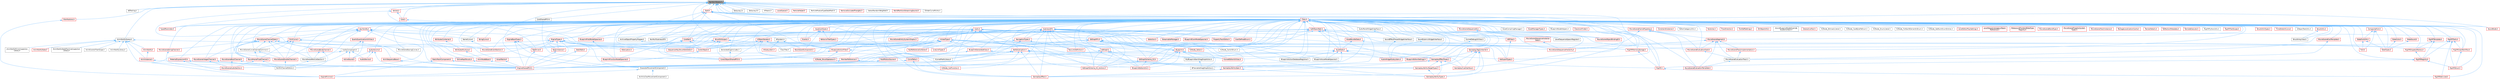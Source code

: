 digraph "RandomStream.h"
{
 // INTERACTIVE_SVG=YES
 // LATEX_PDF_SIZE
  bgcolor="transparent";
  edge [fontname=Helvetica,fontsize=10,labelfontname=Helvetica,labelfontsize=10];
  node [fontname=Helvetica,fontsize=10,shape=box,height=0.2,width=0.4];
  Node1 [id="Node000001",label="RandomStream.h",height=0.2,width=0.4,color="gray40", fillcolor="grey60", style="filled", fontcolor="black",tooltip=" "];
  Node1 -> Node2 [id="edge1_Node000001_Node000002",dir="back",color="steelblue1",style="solid",tooltip=" "];
  Node2 [id="Node000002",label="ABTesting.h",height=0.2,width=0.4,color="grey40", fillcolor="white", style="filled",URL="$d6/dec/ABTesting_8h.html",tooltip=" "];
  Node1 -> Node3 [id="edge2_Node000001_Node000003",dir="back",color="steelblue1",style="solid",tooltip=" "];
  Node3 [id="Node000003",label="AISystem.h",height=0.2,width=0.4,color="grey40", fillcolor="white", style="filled",URL="$d0/d71/AISystem_8h.html",tooltip=" "];
  Node3 -> Node4 [id="edge3_Node000003_Node000004",dir="back",color="steelblue1",style="solid",tooltip=" "];
  Node4 [id="Node000004",label="AISubsystem.h",height=0.2,width=0.4,color="red", fillcolor="#FFF0F0", style="filled",URL="$d0/d50/AISubsystem_8h.html",tooltip=" "];
  Node3 -> Node8 [id="edge4_Node000003_Node000008",dir="back",color="steelblue1",style="solid",tooltip=" "];
  Node8 [id="Node000008",label="BlackboardComponent.h",height=0.2,width=0.4,color="red", fillcolor="#FFF0F0", style="filled",URL="$d9/d2d/BlackboardComponent_8h.html",tooltip=" "];
  Node1 -> Node34 [id="edge5_Node000001_Node000034",dir="back",color="steelblue1",style="solid",tooltip=" "];
  Node34 [id="Node000034",label="AnimNotifyQueue.h",height=0.2,width=0.4,color="grey40", fillcolor="white", style="filled",URL="$d7/dcc/AnimNotifyQueue_8h.html",tooltip=" "];
  Node34 -> Node35 [id="edge6_Node000034_Node000035",dir="back",color="steelblue1",style="solid",tooltip=" "];
  Node35 [id="Node000035",label="AnimEventsFilterScope.h",height=0.2,width=0.4,color="grey40", fillcolor="white", style="filled",URL="$db/d08/AnimEventsFilterScope_8h.html",tooltip=" "];
  Node34 -> Node36 [id="edge7_Node000034_Node000036",dir="back",color="steelblue1",style="solid",tooltip=" "];
  Node36 [id="Node000036",label="AnimInstance.h",height=0.2,width=0.4,color="red", fillcolor="#FFF0F0", style="filled",URL="$df/da0/AnimInstance_8h.html",tooltip=" "];
  Node36 -> Node55 [id="edge8_Node000036_Node000055",dir="back",color="steelblue1",style="solid",tooltip=" "];
  Node55 [id="Node000055",label="EngineSharedPCH.h",height=0.2,width=0.4,color="red", fillcolor="#FFF0F0", style="filled",URL="$dc/dbb/EngineSharedPCH_8h.html",tooltip=" "];
  Node34 -> Node112 [id="edge9_Node000034_Node000112",dir="back",color="steelblue1",style="solid",tooltip=" "];
  Node112 [id="Node000112",label="AnimNotify.h",height=0.2,width=0.4,color="red", fillcolor="#FFF0F0", style="filled",URL="$d8/d9b/AnimNotify_8h.html",tooltip=" "];
  Node112 -> Node36 [id="edge10_Node000112_Node000036",dir="back",color="steelblue1",style="solid",tooltip=" "];
  Node34 -> Node120 [id="edge11_Node000034_Node000120",dir="back",color="steelblue1",style="solid",tooltip=" "];
  Node120 [id="Node000120",label="AnimNotifyLibrary.h",height=0.2,width=0.4,color="grey40", fillcolor="white", style="filled",URL="$d0/d81/AnimNotifyLibrary_8h.html",tooltip=" "];
  Node34 -> Node121 [id="edge12_Node000034_Node000121",dir="back",color="steelblue1",style="solid",tooltip=" "];
  Node121 [id="Node000121",label="AnimNotifyMirrorInspection\lLibrary.h",height=0.2,width=0.4,color="grey40", fillcolor="white", style="filled",URL="$df/ddd/AnimNotifyMirrorInspectionLibrary_8h.html",tooltip=" "];
  Node34 -> Node122 [id="edge13_Node000034_Node000122",dir="back",color="steelblue1",style="solid",tooltip=" "];
  Node122 [id="Node000122",label="AnimNotifyState.h",height=0.2,width=0.4,color="red", fillcolor="#FFF0F0", style="filled",URL="$d1/db5/AnimNotifyState_8h.html",tooltip=" "];
  Node34 -> Node126 [id="edge14_Node000034_Node000126",dir="back",color="steelblue1",style="solid",tooltip=" "];
  Node126 [id="Node000126",label="AnimNotifyStateMachineInspection\lLibrary.h",height=0.2,width=0.4,color="grey40", fillcolor="white", style="filled",URL="$de/de3/AnimNotifyStateMachineInspectionLibrary_8h.html",tooltip=" "];
  Node34 -> Node127 [id="edge15_Node000034_Node000127",dir="back",color="steelblue1",style="solid",tooltip=" "];
  Node127 [id="Node000127",label="AnimSequenceBase.h",height=0.2,width=0.4,color="red", fillcolor="#FFF0F0", style="filled",URL="$db/d58/AnimSequenceBase_8h.html",tooltip=" "];
  Node127 -> Node55 [id="edge16_Node000127_Node000055",dir="back",color="steelblue1",style="solid",tooltip=" "];
  Node34 -> Node55 [id="edge17_Node000034_Node000055",dir="back",color="steelblue1",style="solid",tooltip=" "];
  Node1 -> Node273 [id="edge18_Node000001_Node000273",dir="back",color="steelblue1",style="solid",tooltip=" "];
  Node273 [id="Node000273",label="AudioComponent.h",height=0.2,width=0.4,color="grey40", fillcolor="white", style="filled",URL="$d6/d67/AudioComponent_8h.html",tooltip=" "];
  Node273 -> Node274 [id="edge19_Node000273_Node000274",dir="back",color="steelblue1",style="solid",tooltip=" "];
  Node274 [id="Node000274",label="ActiveSound.h",height=0.2,width=0.4,color="red", fillcolor="#FFF0F0", style="filled",URL="$dc/d95/ActiveSound_8h.html",tooltip=" "];
  Node273 -> Node276 [id="edge20_Node000273_Node000276",dir="back",color="steelblue1",style="solid",tooltip=" "];
  Node276 [id="Node000276",label="AudioDevice.h",height=0.2,width=0.4,color="red", fillcolor="#FFF0F0", style="filled",URL="$d7/ddb/AudioDevice_8h.html",tooltip=" "];
  Node273 -> Node134 [id="edge21_Node000273_Node000134",dir="back",color="steelblue1",style="solid",tooltip=" "];
  Node134 [id="Node000134",label="EngineMinimal.h",height=0.2,width=0.4,color="red", fillcolor="#FFF0F0", style="filled",URL="$d0/d2c/EngineMinimal_8h.html",tooltip=" "];
  Node273 -> Node280 [id="edge22_Node000273_Node000280",dir="back",color="steelblue1",style="solid",tooltip=" "];
  Node280 [id="Node000280",label="MovieSceneAudioSection.h",height=0.2,width=0.4,color="red", fillcolor="#FFF0F0", style="filled",URL="$da/d5f/MovieSceneAudioSection_8h.html",tooltip=" "];
  Node1 -> Node132 [id="edge23_Node000001_Node000132",dir="back",color="steelblue1",style="solid",tooltip=" "];
  Node132 [id="Node000132",label="CharacterMovementComponent.h",height=0.2,width=0.4,color="grey40", fillcolor="white", style="filled",URL="$d8/d84/CharacterMovementComponent_8h.html",tooltip=" "];
  Node132 -> Node133 [id="edge24_Node000132_Node000133",dir="back",color="steelblue1",style="solid",tooltip=" "];
  Node133 [id="Node000133",label="ArchVisCharMovementComponent.h",height=0.2,width=0.4,color="grey40", fillcolor="white", style="filled",URL="$db/dfd/ArchVisCharMovementComponent_8h.html",tooltip=" "];
  Node132 -> Node134 [id="edge25_Node000132_Node000134",dir="back",color="steelblue1",style="solid",tooltip=" "];
  Node1 -> Node283 [id="edge26_Node000001_Node000283",dir="back",color="steelblue1",style="solid",tooltip=" "];
  Node283 [id="Node000283",label="Class.h",height=0.2,width=0.4,color="red", fillcolor="#FFF0F0", style="filled",URL="$d4/d05/Class_8h.html",tooltip=" "];
  Node283 -> Node284 [id="edge27_Node000283_Node000284",dir="back",color="steelblue1",style="solid",tooltip=" "];
  Node284 [id="Node000284",label="ARFilter.h",height=0.2,width=0.4,color="red", fillcolor="#FFF0F0", style="filled",URL="$da/df2/ARFilter_8h.html",tooltip=" "];
  Node284 -> Node289 [id="edge28_Node000284_Node000289",dir="back",color="steelblue1",style="solid",tooltip=" "];
  Node289 [id="Node000289",label="NoExportTypes.h",height=0.2,width=0.4,color="red", fillcolor="#FFF0F0", style="filled",URL="$d3/d21/NoExportTypes_8h.html",tooltip=" "];
  Node283 -> Node394 [id="edge29_Node000283_Node000394",dir="back",color="steelblue1",style="solid",tooltip=" "];
  Node394 [id="Node000394",label="AnimNodeBase.h",height=0.2,width=0.4,color="red", fillcolor="#FFF0F0", style="filled",URL="$d9/dce/AnimNodeBase_8h.html",tooltip=" "];
  Node394 -> Node55 [id="edge30_Node000394_Node000055",dir="back",color="steelblue1",style="solid",tooltip=" "];
  Node283 -> Node410 [id="edge31_Node000283_Node000410",dir="back",color="steelblue1",style="solid",tooltip=" "];
  Node410 [id="Node000410",label="ArchiveObjectPropertyMapper.h",height=0.2,width=0.4,color="grey40", fillcolor="white", style="filled",URL="$dc/d9a/ArchiveObjectPropertyMapper_8h.html",tooltip=" "];
  Node410 -> Node411 [id="edge32_Node000410_Node000411",dir="back",color="steelblue1",style="solid",tooltip=" "];
  Node411 [id="Node000411",label="CoreUObject.h",height=0.2,width=0.4,color="red", fillcolor="#FFF0F0", style="filled",URL="$d0/ded/CoreUObject_8h.html",tooltip=" "];
  Node411 -> Node134 [id="edge33_Node000411_Node000134",dir="back",color="steelblue1",style="solid",tooltip=" "];
  Node283 -> Node416 [id="edge34_Node000283_Node000416",dir="back",color="steelblue1",style="solid",tooltip=" "];
  Node416 [id="Node000416",label="AssetBundleData.h",height=0.2,width=0.4,color="red", fillcolor="#FFF0F0", style="filled",URL="$df/d47/AssetBundleData_8h.html",tooltip=" "];
  Node416 -> Node417 [id="edge35_Node000416_Node000417",dir="back",color="steelblue1",style="solid",tooltip=" "];
  Node417 [id="Node000417",label="AssetData.h",height=0.2,width=0.4,color="red", fillcolor="#FFF0F0", style="filled",URL="$d9/d19/AssetData_8h.html",tooltip=" "];
  Node417 -> Node475 [id="edge36_Node000417_Node000475",dir="back",color="steelblue1",style="solid",tooltip=" "];
  Node475 [id="Node000475",label="AudioWidgetSubsystem.h",height=0.2,width=0.4,color="red", fillcolor="#FFF0F0", style="filled",URL="$de/d1b/AudioWidgetSubsystem_8h.html",tooltip=" "];
  Node417 -> Node476 [id="edge37_Node000417_Node000476",dir="back",color="steelblue1",style="solid",tooltip=" "];
  Node476 [id="Node000476",label="BlueprintActionDatabaseRegistrar.h",height=0.2,width=0.4,color="grey40", fillcolor="white", style="filled",URL="$d5/d5d/BlueprintActionDatabaseRegistrar_8h.html",tooltip=" "];
  Node417 -> Node477 [id="edge38_Node000417_Node000477",dir="back",color="steelblue1",style="solid",tooltip=" "];
  Node477 [id="Node000477",label="BlueprintAssetNodeSpawner.h",height=0.2,width=0.4,color="grey40", fillcolor="white", style="filled",URL="$d2/d56/BlueprintAssetNodeSpawner_8h.html",tooltip=" "];
  Node417 -> Node635 [id="edge39_Node000417_Node000635",dir="back",color="steelblue1",style="solid",tooltip=" "];
  Node635 [id="Node000635",label="EdGraphSchema_K2.h",height=0.2,width=0.4,color="red", fillcolor="#FFF0F0", style="filled",URL="$d0/dcf/EdGraphSchema__K2_8h.html",tooltip=" "];
  Node635 -> Node638 [id="edge40_Node000635_Node000638",dir="back",color="steelblue1",style="solid",tooltip=" "];
  Node638 [id="Node000638",label="BlueprintEditorUtils.h",height=0.2,width=0.4,color="red", fillcolor="#FFF0F0", style="filled",URL="$d7/d3d/BlueprintEditorUtils_8h.html",tooltip=" "];
  Node635 -> Node642 [id="edge41_Node000635_Node000642",dir="back",color="steelblue1",style="solid",tooltip=" "];
  Node642 [id="Node000642",label="EdGraphSchema_K2_Actions.h",height=0.2,width=0.4,color="red", fillcolor="#FFF0F0", style="filled",URL="$d8/d9c/EdGraphSchema__K2__Actions_8h.html",tooltip=" "];
  Node417 -> Node55 [id="edge42_Node000417_Node000055",dir="back",color="steelblue1",style="solid",tooltip=" "];
  Node417 -> Node289 [id="edge43_Node000417_Node000289",dir="back",color="steelblue1",style="solid",tooltip=" "];
  Node416 -> Node289 [id="edge44_Node000416_Node000289",dir="back",color="steelblue1",style="solid",tooltip=" "];
  Node283 -> Node1045 [id="edge45_Node000283_Node001045",dir="back",color="steelblue1",style="solid",tooltip=" "];
  Node1045 [id="Node001045",label="AssetCompilingManager.h",height=0.2,width=0.4,color="grey40", fillcolor="white", style="filled",URL="$d2/d23/AssetCompilingManager_8h.html",tooltip=" "];
  Node283 -> Node417 [id="edge46_Node000283_Node000417",dir="back",color="steelblue1",style="solid",tooltip=" "];
  Node283 -> Node1046 [id="edge47_Node000283_Node001046",dir="back",color="steelblue1",style="solid",tooltip=" "];
  Node1046 [id="Node001046",label="AssetManagerTypes.h",height=0.2,width=0.4,color="red", fillcolor="#FFF0F0", style="filled",URL="$d6/d98/AssetManagerTypes_8h.html",tooltip=" "];
  Node283 -> Node1048 [id="edge48_Node000283_Node001048",dir="back",color="steelblue1",style="solid",tooltip=" "];
  Node1048 [id="Node001048",label="Attenuation.h",height=0.2,width=0.4,color="red", fillcolor="#FFF0F0", style="filled",URL="$d3/d18/Attenuation_8h.html",tooltip=" "];
  Node283 -> Node1064 [id="edge49_Node000283_Node001064",dir="back",color="steelblue1",style="solid",tooltip=" "];
  Node1064 [id="Node001064",label="AttributesContainer.h",height=0.2,width=0.4,color="red", fillcolor="#FFF0F0", style="filled",URL="$d7/db7/AttributesContainer_8h.html",tooltip=" "];
  Node1064 -> Node1065 [id="edge50_Node001064_Node001065",dir="back",color="steelblue1",style="solid",tooltip=" "];
  Node1065 [id="Node001065",label="AttributesRuntime.h",height=0.2,width=0.4,color="red", fillcolor="#FFF0F0", style="filled",URL="$dc/dc1/AttributesRuntime_8h.html",tooltip=" "];
  Node1065 -> Node394 [id="edge51_Node001065_Node000394",dir="back",color="steelblue1",style="solid",tooltip=" "];
  Node283 -> Node1065 [id="edge52_Node000283_Node001065",dir="back",color="steelblue1",style="solid",tooltip=" "];
  Node283 -> Node1096 [id="edge53_Node000283_Node001096",dir="back",color="steelblue1",style="solid",tooltip=" "];
  Node1096 [id="Node001096",label="AudioPanelWidgetInterface.h",height=0.2,width=0.4,color="grey40", fillcolor="white", style="filled",URL="$da/d52/AudioPanelWidgetInterface_8h.html",tooltip=" "];
  Node1096 -> Node1097 [id="edge54_Node001096_Node001097",dir="back",color="steelblue1",style="solid",tooltip=" "];
  Node1097 [id="Node001097",label="SoundEffectPresetWidgetInterface.h",height=0.2,width=0.4,color="grey40", fillcolor="white", style="filled",URL="$dc/d31/SoundEffectPresetWidgetInterface_8h.html",tooltip=" "];
  Node1097 -> Node475 [id="edge55_Node001097_Node000475",dir="back",color="steelblue1",style="solid",tooltip=" "];
  Node283 -> Node1098 [id="edge56_Node000283_Node001098",dir="back",color="steelblue1",style="solid",tooltip=" "];
  Node1098 [id="Node001098",label="AudioVolume.h",height=0.2,width=0.4,color="red", fillcolor="#FFF0F0", style="filled",URL="$dd/dbb/AudioVolume_8h.html",tooltip=" "];
  Node1098 -> Node274 [id="edge57_Node001098_Node000274",dir="back",color="steelblue1",style="solid",tooltip=" "];
  Node1098 -> Node276 [id="edge58_Node001098_Node000276",dir="back",color="steelblue1",style="solid",tooltip=" "];
  Node1098 -> Node55 [id="edge59_Node001098_Node000055",dir="back",color="steelblue1",style="solid",tooltip=" "];
  Node283 -> Node475 [id="edge60_Node000283_Node000475",dir="back",color="steelblue1",style="solid",tooltip=" "];
  Node283 -> Node488 [id="edge61_Node000283_Node000488",dir="back",color="steelblue1",style="solid",tooltip=" "];
  Node488 [id="Node000488",label="BPVariableDragDropAction.h",height=0.2,width=0.4,color="grey40", fillcolor="white", style="filled",URL="$dd/d23/BPVariableDragDropAction_8h.html",tooltip=" "];
  Node283 -> Node1121 [id="edge62_Node000283_Node001121",dir="back",color="steelblue1",style="solid",tooltip=" "];
  Node1121 [id="Node001121",label="BehaviorTreeTypes.h",height=0.2,width=0.4,color="red", fillcolor="#FFF0F0", style="filled",URL="$db/d7c/BehaviorTreeTypes_8h.html",tooltip=" "];
  Node283 -> Node1187 [id="edge63_Node000283_Node001187",dir="back",color="steelblue1",style="solid",tooltip=" "];
  Node1187 [id="Node001187",label="Blueprint.h",height=0.2,width=0.4,color="red", fillcolor="#FFF0F0", style="filled",URL="$d8/d4d/Blueprint_8h.html",tooltip=" "];
  Node1187 -> Node488 [id="edge64_Node001187_Node000488",dir="back",color="steelblue1",style="solid",tooltip=" "];
  Node1187 -> Node782 [id="edge65_Node001187_Node000782",dir="back",color="steelblue1",style="solid",tooltip=" "];
  Node782 [id="Node000782",label="BlueprintEditorSettings.h",height=0.2,width=0.4,color="red", fillcolor="#FFF0F0", style="filled",URL="$d4/dbc/BlueprintEditorSettings_8h.html",tooltip=" "];
  Node1187 -> Node638 [id="edge66_Node001187_Node000638",dir="back",color="steelblue1",style="solid",tooltip=" "];
  Node1187 -> Node642 [id="edge67_Node001187_Node000642",dir="back",color="steelblue1",style="solid",tooltip=" "];
  Node1187 -> Node55 [id="edge68_Node001187_Node000055",dir="back",color="steelblue1",style="solid",tooltip=" "];
  Node1187 -> Node1260 [id="edge69_Node001187_Node001260",dir="back",color="steelblue1",style="solid",tooltip=" "];
  Node1260 [id="Node001260",label="KismetEditorUtilities.h",height=0.2,width=0.4,color="red", fillcolor="#FFF0F0", style="filled",URL="$d4/d72/KismetEditorUtilities_8h.html",tooltip=" "];
  Node1187 -> Node1264 [id="edge70_Node001187_Node001264",dir="back",color="steelblue1",style="solid",tooltip=" "];
  Node1264 [id="Node001264",label="MemberReference.h",height=0.2,width=0.4,color="red", fillcolor="#FFF0F0", style="filled",URL="$dc/d3d/MemberReference_8h.html",tooltip=" "];
  Node1264 -> Node55 [id="edge71_Node001264_Node000055",dir="back",color="steelblue1",style="solid",tooltip=" "];
  Node1264 -> Node522 [id="edge72_Node001264_Node000522",dir="back",color="steelblue1",style="solid",tooltip=" "];
  Node522 [id="Node000522",label="K2Node_CallFunction.h",height=0.2,width=0.4,color="red", fillcolor="#FFF0F0", style="filled",URL="$d5/d5f/K2Node__CallFunction_8h.html",tooltip=" "];
  Node1187 -> Node492 [id="edge73_Node001187_Node000492",dir="back",color="steelblue1",style="solid",tooltip=" "];
  Node492 [id="Node000492",label="MyBlueprintItemDragDropAction.h",height=0.2,width=0.4,color="grey40", fillcolor="white", style="filled",URL="$da/d11/MyBlueprintItemDragDropAction_8h.html",tooltip=" "];
  Node492 -> Node488 [id="edge74_Node000492_Node000488",dir="back",color="steelblue1",style="solid",tooltip=" "];
  Node283 -> Node476 [id="edge75_Node000283_Node000476",dir="back",color="steelblue1",style="solid",tooltip=" "];
  Node283 -> Node1287 [id="edge76_Node000283_Node001287",dir="back",color="steelblue1",style="solid",tooltip=" "];
  Node1287 [id="Node001287",label="BlueprintActionFilter.h",height=0.2,width=0.4,color="red", fillcolor="#FFF0F0", style="filled",URL="$d5/d2a/BlueprintActionFilter_8h.html",tooltip=" "];
  Node1287 -> Node1206 [id="edge77_Node001287_Node001206",dir="back",color="steelblue1",style="solid",tooltip=" "];
  Node1206 [id="Node001206",label="BlueprintFunctionNodeSpawner.h",height=0.2,width=0.4,color="red", fillcolor="#FFF0F0", style="filled",URL="$d0/d59/BlueprintFunctionNodeSpawner_8h.html",tooltip=" "];
  Node1287 -> Node522 [id="edge78_Node001287_Node000522",dir="back",color="steelblue1",style="solid",tooltip=" "];
  Node1287 -> Node1251 [id="edge79_Node001287_Node001251",dir="back",color="steelblue1",style="solid",tooltip=" "];
  Node1251 [id="Node001251",label="K2Node_StructOperation.h",height=0.2,width=0.4,color="red", fillcolor="#FFF0F0", style="filled",URL="$d1/d1c/K2Node__StructOperation_8h.html",tooltip=" "];
  Node283 -> Node477 [id="edge80_Node000283_Node000477",dir="back",color="steelblue1",style="solid",tooltip=" "];
  Node283 -> Node782 [id="edge81_Node000283_Node000782",dir="back",color="steelblue1",style="solid",tooltip=" "];
  Node283 -> Node638 [id="edge82_Node000283_Node000638",dir="back",color="steelblue1",style="solid",tooltip=" "];
  Node283 -> Node555 [id="edge83_Node000283_Node000555",dir="back",color="steelblue1",style="solid",tooltip=" "];
  Node555 [id="Node000555",label="BlueprintEventNodeSpawner.h",height=0.2,width=0.4,color="red", fillcolor="#FFF0F0", style="filled",URL="$d4/dd3/BlueprintEventNodeSpawner_8h.html",tooltip=" "];
  Node283 -> Node1205 [id="edge84_Node000283_Node001205",dir="back",color="steelblue1",style="solid",tooltip=" "];
  Node1205 [id="Node001205",label="BlueprintFieldNodeSpawner.h",height=0.2,width=0.4,color="red", fillcolor="#FFF0F0", style="filled",URL="$da/d70/BlueprintFieldNodeSpawner_8h.html",tooltip=" "];
  Node1205 -> Node1206 [id="edge85_Node001205_Node001206",dir="back",color="steelblue1",style="solid",tooltip=" "];
  Node283 -> Node1206 [id="edge86_Node000283_Node001206",dir="back",color="steelblue1",style="solid",tooltip=" "];
  Node283 -> Node1292 [id="edge87_Node000283_Node001292",dir="back",color="steelblue1",style="solid",tooltip=" "];
  Node1292 [id="Node001292",label="BlueprintGeneratedClass.h",height=0.2,width=0.4,color="red", fillcolor="#FFF0F0", style="filled",URL="$d6/d77/BlueprintGeneratedClass_8h.html",tooltip=" "];
  Node1292 -> Node55 [id="edge88_Node001292_Node000055",dir="back",color="steelblue1",style="solid",tooltip=" "];
  Node1292 -> Node1260 [id="edge89_Node001292_Node001260",dir="back",color="steelblue1",style="solid",tooltip=" "];
  Node283 -> Node1295 [id="edge90_Node000283_Node001295",dir="back",color="steelblue1",style="solid",tooltip=" "];
  Node1295 [id="Node001295",label="BlueprintNodeHelpers.h",height=0.2,width=0.4,color="grey40", fillcolor="white", style="filled",URL="$df/d9b/BlueprintNodeHelpers_8h.html",tooltip=" "];
  Node283 -> Node1296 [id="edge91_Node000283_Node001296",dir="back",color="steelblue1",style="solid",tooltip=" "];
  Node1296 [id="Node001296",label="BodyInstance.h",height=0.2,width=0.4,color="red", fillcolor="#FFF0F0", style="filled",URL="$d3/d42/BodyInstance_8h.html",tooltip=" "];
  Node1296 -> Node55 [id="edge92_Node001296_Node000055",dir="back",color="steelblue1",style="solid",tooltip=" "];
  Node283 -> Node1268 [id="edge93_Node000283_Node001268",dir="back",color="steelblue1",style="solid",tooltip=" "];
  Node1268 [id="Node001268",label="BuiltInChannelEditors.h",height=0.2,width=0.4,color="grey40", fillcolor="white", style="filled",URL="$df/daf/BuiltInChannelEditors_8h.html",tooltip=" "];
  Node283 -> Node1587 [id="edge94_Node000283_Node001587",dir="back",color="steelblue1",style="solid",tooltip=" "];
  Node1587 [id="Node001587",label="Casts.h",height=0.2,width=0.4,color="red", fillcolor="#FFF0F0", style="filled",URL="$d4/d55/Casts_8h.html",tooltip=" "];
  Node1587 -> Node411 [id="edge95_Node001587_Node000411",dir="back",color="steelblue1",style="solid",tooltip=" "];
  Node1587 -> Node1595 [id="edge96_Node001587_Node001595",dir="back",color="steelblue1",style="solid",tooltip=" "];
  Node1595 [id="Node001595",label="CoreUObjectSharedPCH.h",height=0.2,width=0.4,color="red", fillcolor="#FFF0F0", style="filled",URL="$de/d2f/CoreUObjectSharedPCH_8h.html",tooltip=" "];
  Node1587 -> Node1597 [id="edge97_Node001587_Node001597",dir="back",color="steelblue1",style="solid",tooltip=" "];
  Node1597 [id="Node001597",label="EdGraph.h",height=0.2,width=0.4,color="red", fillcolor="#FFF0F0", style="filled",URL="$dd/dae/EdGraph_8h.html",tooltip=" "];
  Node1597 -> Node638 [id="edge98_Node001597_Node000638",dir="back",color="steelblue1",style="solid",tooltip=" "];
  Node1597 -> Node635 [id="edge99_Node001597_Node000635",dir="back",color="steelblue1",style="solid",tooltip=" "];
  Node1597 -> Node642 [id="edge100_Node001597_Node000642",dir="back",color="steelblue1",style="solid",tooltip=" "];
  Node1597 -> Node55 [id="edge101_Node001597_Node000055",dir="back",color="steelblue1",style="solid",tooltip=" "];
  Node1587 -> Node1613 [id="edge102_Node001587_Node001613",dir="back",color="steelblue1",style="solid",tooltip=" "];
  Node1613 [id="Node001613",label="EdGraphPin.h",height=0.2,width=0.4,color="red", fillcolor="#FFF0F0", style="filled",URL="$da/d52/EdGraphPin_8h.html",tooltip=" "];
  Node1613 -> Node1187 [id="edge103_Node001613_Node001187",dir="back",color="steelblue1",style="solid",tooltip=" "];
  Node1613 -> Node1292 [id="edge104_Node001613_Node001292",dir="back",color="steelblue1",style="solid",tooltip=" "];
  Node1613 -> Node635 [id="edge105_Node001613_Node000635",dir="back",color="steelblue1",style="solid",tooltip=" "];
  Node1613 -> Node642 [id="edge106_Node001613_Node000642",dir="back",color="steelblue1",style="solid",tooltip=" "];
  Node1613 -> Node55 [id="edge107_Node001613_Node000055",dir="back",color="steelblue1",style="solid",tooltip=" "];
  Node1613 -> Node1247 [id="edge108_Node001613_Node001247",dir="back",color="steelblue1",style="solid",tooltip=" "];
  Node1247 [id="Node001247",label="K2Node_Select.h",height=0.2,width=0.4,color="red", fillcolor="#FFF0F0", style="filled",URL="$d2/de5/K2Node__Select_8h.html",tooltip=" "];
  Node1613 -> Node576 [id="edge109_Node001613_Node000576",dir="back",color="steelblue1",style="solid",tooltip=" "];
  Node576 [id="Node000576",label="K2Node_SwitchEnum.h",height=0.2,width=0.4,color="grey40", fillcolor="white", style="filled",URL="$d1/df5/K2Node__SwitchEnum_8h.html",tooltip=" "];
  Node1587 -> Node642 [id="edge110_Node001587_Node000642",dir="back",color="steelblue1",style="solid",tooltip=" "];
  Node1587 -> Node3441 [id="edge111_Node001587_Node003441",dir="back",color="steelblue1",style="solid",tooltip=" "];
  Node3441 [id="Node003441",label="LiveLinkTypes.h",height=0.2,width=0.4,color="red", fillcolor="#FFF0F0", style="filled",URL="$d2/d4c/LiveLinkTypes_8h.html",tooltip=" "];
  Node1587 -> Node3481 [id="edge112_Node001587_Node003481",dir="back",color="steelblue1",style="solid",tooltip=" "];
  Node3481 [id="Node003481",label="MovieSceneEntitySystemGraphs.h",height=0.2,width=0.4,color="red", fillcolor="#FFF0F0", style="filled",URL="$dd/ded/MovieSceneEntitySystemGraphs_8h.html",tooltip=" "];
  Node1587 -> Node2842 [id="edge113_Node001587_Node002842",dir="back",color="steelblue1",style="solid",tooltip=" "];
  Node2842 [id="Node002842",label="RigVMMemoryStorage.h",height=0.2,width=0.4,color="red", fillcolor="#FFF0F0", style="filled",URL="$d1/dd5/RigVMMemoryStorage_8h.html",tooltip=" "];
  Node2842 -> Node693 [id="edge114_Node002842_Node000693",dir="back",color="steelblue1",style="solid",tooltip=" "];
  Node693 [id="Node000693",label="RigVM.h",height=0.2,width=0.4,color="red", fillcolor="#FFF0F0", style="filled",URL="$d0/d5e/RigVM_8h.html",tooltip=" "];
  Node693 -> Node704 [id="edge115_Node000693_Node000704",dir="back",color="steelblue1",style="solid",tooltip=" "];
  Node704 [id="Node000704",label="RigVMNativized.h",height=0.2,width=0.4,color="red", fillcolor="#FFF0F0", style="filled",URL="$df/d99/RigVMNativized_8h.html",tooltip=" "];
  Node1587 -> Node3484 [id="edge116_Node001587_Node003484",dir="back",color="steelblue1",style="solid",tooltip=" "];
  Node3484 [id="Node003484",label="RigVMUserWorkflow.h",height=0.2,width=0.4,color="red", fillcolor="#FFF0F0", style="filled",URL="$dd/dd0/RigVMUserWorkflow_8h.html",tooltip=" "];
  Node3484 -> Node728 [id="edge117_Node003484_Node000728",dir="back",color="steelblue1",style="solid",tooltip=" "];
  Node728 [id="Node000728",label="RigVMStruct.h",height=0.2,width=0.4,color="red", fillcolor="#FFF0F0", style="filled",URL="$de/dfb/RigVMStruct_8h.html",tooltip=" "];
  Node1587 -> Node2415 [id="edge118_Node001587_Node002415",dir="back",color="steelblue1",style="solid",tooltip=" "];
  Node2415 [id="Node002415",label="Selection.h",height=0.2,width=0.4,color="red", fillcolor="#FFF0F0", style="filled",URL="$d9/d60/Editor_2UnrealEd_2Public_2Selection_8h.html",tooltip=" "];
  Node1587 -> Node3278 [id="edge119_Node001587_Node003278",dir="back",color="steelblue1",style="solid",tooltip=" "];
  Node3278 [id="Node003278",label="SequencerKeyStructGenerator.h",height=0.2,width=0.4,color="red", fillcolor="#FFF0F0", style="filled",URL="$d1/df1/SequencerKeyStructGenerator_8h.html",tooltip=" "];
  Node1587 -> Node3605 [id="edge120_Node001587_Node003605",dir="back",color="steelblue1",style="solid",tooltip=" "];
  Node3605 [id="Node003605",label="StreamableManager.h",height=0.2,width=0.4,color="red", fillcolor="#FFF0F0", style="filled",URL="$d2/dd8/StreamableManager_8h.html",tooltip=" "];
  Node1587 -> Node3610 [id="edge121_Node001587_Node003610",dir="back",color="steelblue1",style="solid",tooltip=" "];
  Node3610 [id="Node003610",label="StructOnScope.h",height=0.2,width=0.4,color="red", fillcolor="#FFF0F0", style="filled",URL="$df/dbd/StructOnScope_8h.html",tooltip=" "];
  Node3610 -> Node1065 [id="edge122_Node003610_Node001065",dir="back",color="steelblue1",style="solid",tooltip=" "];
  Node3610 -> Node411 [id="edge123_Node003610_Node000411",dir="back",color="steelblue1",style="solid",tooltip=" "];
  Node3610 -> Node1595 [id="edge124_Node003610_Node001595",dir="back",color="steelblue1",style="solid",tooltip=" "];
  Node3610 -> Node3441 [id="edge125_Node003610_Node003441",dir="back",color="steelblue1",style="solid",tooltip=" "];
  Node3610 -> Node2191 [id="edge126_Node003610_Node002191",dir="back",color="steelblue1",style="solid",tooltip=" "];
  Node2191 [id="Node002191",label="MovieSceneEventSection.h",height=0.2,width=0.4,color="red", fillcolor="#FFF0F0", style="filled",URL="$d6/dc4/MovieSceneEventSection_8h.html",tooltip=" "];
  Node3610 -> Node2043 [id="edge127_Node003610_Node002043",dir="back",color="steelblue1",style="solid",tooltip=" "];
  Node2043 [id="Node002043",label="RigVMDispatchFactory.h",height=0.2,width=0.4,color="red", fillcolor="#FFF0F0", style="filled",URL="$de/d6b/RigVMDispatchFactory_8h.html",tooltip=" "];
  Node2043 -> Node2054 [id="edge128_Node002043_Node002054",dir="back",color="steelblue1",style="solid",tooltip=" "];
  Node2054 [id="Node002054",label="RigVMRegistry.h",height=0.2,width=0.4,color="red", fillcolor="#FFF0F0", style="filled",URL="$dc/d40/RigVMRegistry_8h.html",tooltip=" "];
  Node2054 -> Node693 [id="edge129_Node002054_Node000693",dir="back",color="steelblue1",style="solid",tooltip=" "];
  Node2054 -> Node728 [id="edge130_Node002054_Node000728",dir="back",color="steelblue1",style="solid",tooltip=" "];
  Node3610 -> Node3484 [id="edge131_Node003610_Node003484",dir="back",color="steelblue1",style="solid",tooltip=" "];
  Node3610 -> Node3278 [id="edge132_Node003610_Node003278",dir="back",color="steelblue1",style="solid",tooltip=" "];
  Node1587 -> Node2610 [id="edge133_Node001587_Node002610",dir="back",color="steelblue1",style="solid",tooltip=" "];
  Node2610 [id="Node002610",label="UnrealType.h",height=0.2,width=0.4,color="red", fillcolor="#FFF0F0", style="filled",URL="$d6/d2f/UnrealType_8h.html",tooltip=" "];
  Node2610 -> Node488 [id="edge134_Node002610_Node000488",dir="back",color="steelblue1",style="solid",tooltip=" "];
  Node2610 -> Node1287 [id="edge135_Node002610_Node001287",dir="back",color="steelblue1",style="solid",tooltip=" "];
  Node2610 -> Node638 [id="edge136_Node002610_Node000638",dir="back",color="steelblue1",style="solid",tooltip=" "];
  Node2610 -> Node1292 [id="edge137_Node002610_Node001292",dir="back",color="steelblue1",style="solid",tooltip=" "];
  Node2610 -> Node411 [id="edge138_Node002610_Node000411",dir="back",color="steelblue1",style="solid",tooltip=" "];
  Node2610 -> Node1595 [id="edge139_Node002610_Node001595",dir="back",color="steelblue1",style="solid",tooltip=" "];
  Node2610 -> Node2807 [id="edge140_Node002610_Node002807",dir="back",color="steelblue1",style="solid",tooltip=" "];
  Node2807 [id="Node002807",label="DataTable.h",height=0.2,width=0.4,color="red", fillcolor="#FFF0F0", style="filled",URL="$d3/dba/DataTable_8h.html",tooltip=" "];
  Node2807 -> Node55 [id="edge141_Node002807_Node000055",dir="back",color="steelblue1",style="solid",tooltip=" "];
  Node2610 -> Node642 [id="edge142_Node002610_Node000642",dir="back",color="steelblue1",style="solid",tooltip=" "];
  Node2610 -> Node2918 [id="edge143_Node002610_Node002918",dir="back",color="steelblue1",style="solid",tooltip=" "];
  Node2918 [id="Node002918",label="FastReferenceCollector.h",height=0.2,width=0.4,color="red", fillcolor="#FFF0F0", style="filled",URL="$dd/d44/FastReferenceCollector_8h.html",tooltip=" "];
  Node2610 -> Node2841 [id="edge144_Node002610_Node002841",dir="back",color="steelblue1",style="solid",tooltip=" "];
  Node2841 [id="Node002841",label="GeneratedCppIncludes.h",height=0.2,width=0.4,color="grey40", fillcolor="white", style="filled",URL="$d5/d24/GeneratedCppIncludes_8h.html",tooltip=" "];
  Node2841 -> Node1595 [id="edge145_Node002841_Node001595",dir="back",color="steelblue1",style="solid",tooltip=" "];
  Node2610 -> Node1251 [id="edge146_Node002610_Node001251",dir="back",color="steelblue1",style="solid",tooltip=" "];
  Node2610 -> Node2694 [id="edge147_Node002610_Node002694",dir="back",color="steelblue1",style="solid",tooltip=" "];
  Node2694 [id="Node002694",label="KismetMathLibrary.h",height=0.2,width=0.4,color="grey40", fillcolor="white", style="filled",URL="$d9/d07/KismetMathLibrary_8h.html",tooltip=" "];
  Node2610 -> Node1264 [id="edge148_Node002610_Node001264",dir="back",color="steelblue1",style="solid",tooltip=" "];
  Node2610 -> Node492 [id="edge149_Node002610_Node000492",dir="back",color="steelblue1",style="solid",tooltip=" "];
  Node2610 -> Node693 [id="edge150_Node002610_Node000693",dir="back",color="steelblue1",style="solid",tooltip=" "];
  Node2610 -> Node2842 [id="edge151_Node002610_Node002842",dir="back",color="steelblue1",style="solid",tooltip=" "];
  Node2610 -> Node3278 [id="edge152_Node002610_Node003278",dir="back",color="steelblue1",style="solid",tooltip=" "];
  Node283 -> Node3626 [id="edge153_Node000283_Node003626",dir="back",color="steelblue1",style="solid",tooltip=" "];
  Node3626 [id="Node003626",label="ClassIconFinder.h",height=0.2,width=0.4,color="red", fillcolor="#FFF0F0", style="filled",URL="$dc/d62/ClassIconFinder_8h.html",tooltip=" "];
  Node283 -> Node3627 [id="edge154_Node000283_Node003627",dir="back",color="steelblue1",style="solid",tooltip=" "];
  Node3627 [id="Node003627",label="ClassTree.h",height=0.2,width=0.4,color="grey40", fillcolor="white", style="filled",URL="$d4/d0e/ClassTree_8h.html",tooltip=" "];
  Node283 -> Node3628 [id="edge155_Node000283_Node003628",dir="back",color="steelblue1",style="solid",tooltip=" "];
  Node3628 [id="Node003628",label="CompositeFont.h",height=0.2,width=0.4,color="red", fillcolor="#FFF0F0", style="filled",URL="$df/d09/CompositeFont_8h.html",tooltip=" "];
  Node3628 -> Node3629 [id="edge156_Node003628_Node003629",dir="back",color="steelblue1",style="solid",tooltip=" "];
  Node3629 [id="Node003629",label="Font.h",height=0.2,width=0.4,color="red", fillcolor="#FFF0F0", style="filled",URL="$d8/dd1/Font_8h.html",tooltip=" "];
  Node3628 -> Node3632 [id="edge157_Node003628_Node003632",dir="back",color="steelblue1",style="solid",tooltip=" "];
  Node3632 [id="Node003632",label="SlateFontInfo.h",height=0.2,width=0.4,color="red", fillcolor="#FFF0F0", style="filled",URL="$dc/dfb/SlateFontInfo_8h.html",tooltip=" "];
  Node3632 -> Node3629 [id="edge158_Node003632_Node003629",dir="back",color="steelblue1",style="solid",tooltip=" "];
  Node3632 -> Node4103 [id="edge159_Node003632_Node004103",dir="back",color="steelblue1",style="solid",tooltip=" "];
  Node4103 [id="Node004103",label="SlateTypes.h",height=0.2,width=0.4,color="red", fillcolor="#FFF0F0", style="filled",URL="$d2/d6f/SlateTypes_8h.html",tooltip=" "];
  Node3628 -> Node4103 [id="edge160_Node003628_Node004103",dir="back",color="steelblue1",style="solid",tooltip=" "];
  Node283 -> Node4147 [id="edge161_Node000283_Node004147",dir="back",color="steelblue1",style="solid",tooltip=" "];
  Node4147 [id="Node004147",label="ConstraintInstance.h",height=0.2,width=0.4,color="red", fillcolor="#FFF0F0", style="filled",URL="$d9/db0/ConstraintInstance_8h.html",tooltip=" "];
  Node283 -> Node4150 [id="edge162_Node000283_Node004150",dir="back",color="steelblue1",style="solid",tooltip=" "];
  Node4150 [id="Node004150",label="CoreNet.h",height=0.2,width=0.4,color="red", fillcolor="#FFF0F0", style="filled",URL="$da/d1a/CoreNet_8h.html",tooltip=" "];
  Node4150 -> Node411 [id="edge163_Node004150_Node000411",dir="back",color="steelblue1",style="solid",tooltip=" "];
  Node4150 -> Node1595 [id="edge164_Node004150_Node001595",dir="back",color="steelblue1",style="solid",tooltip=" "];
  Node4150 -> Node4153 [id="edge165_Node004150_Node004153",dir="back",color="steelblue1",style="solid",tooltip=" "];
  Node4153 [id="Node004153",label="NetDriver.h",height=0.2,width=0.4,color="red", fillcolor="#FFF0F0", style="filled",URL="$d8/d6d/NetDriver_8h.html",tooltip=" "];
  Node4153 -> Node55 [id="edge166_Node004153_Node000055",dir="back",color="steelblue1",style="solid",tooltip=" "];
  Node4150 -> Node4159 [id="edge167_Node004150_Node004159",dir="back",color="steelblue1",style="solid",tooltip=" "];
  Node4159 [id="Node004159",label="NetSerialization.h",height=0.2,width=0.4,color="red", fillcolor="#FFF0F0", style="filled",URL="$d6/dc9/NetSerialization_8h.html",tooltip=" "];
  Node4159 -> Node132 [id="edge168_Node004159_Node000132",dir="back",color="steelblue1",style="solid",tooltip=" "];
  Node4159 -> Node55 [id="edge169_Node004159_Node000055",dir="back",color="steelblue1",style="solid",tooltip=" "];
  Node4159 -> Node1868 [id="edge170_Node004159_Node001868",dir="back",color="steelblue1",style="solid",tooltip=" "];
  Node1868 [id="Node001868",label="GameplayAbilitySpec.h",height=0.2,width=0.4,color="red", fillcolor="#FFF0F0", style="filled",URL="$dd/daf/GameplayAbilitySpec_8h.html",tooltip=" "];
  Node1868 -> Node1855 [id="edge171_Node001868_Node001855",dir="back",color="steelblue1",style="solid",tooltip=" "];
  Node1855 [id="Node001855",label="GameplayAbilityTypes.h",height=0.2,width=0.4,color="red", fillcolor="#FFF0F0", style="filled",URL="$d1/dd9/GameplayAbilityTypes_8h.html",tooltip=" "];
  Node1868 -> Node1870 [id="edge172_Node001868_Node001870",dir="back",color="steelblue1",style="solid",tooltip=" "];
  Node1870 [id="Node001870",label="GameplayEffect.h",height=0.2,width=0.4,color="red", fillcolor="#FFF0F0", style="filled",URL="$d4/d15/GameplayEffect_8h.html",tooltip=" "];
  Node4159 -> Node1854 [id="edge173_Node004159_Node001854",dir="back",color="steelblue1",style="solid",tooltip=" "];
  Node1854 [id="Node001854",label="GameplayAbilityTargetTypes.h",height=0.2,width=0.4,color="red", fillcolor="#FFF0F0", style="filled",URL="$d8/dd1/GameplayAbilityTargetTypes_8h.html",tooltip=" "];
  Node1854 -> Node1855 [id="edge174_Node001854_Node001855",dir="back",color="steelblue1",style="solid",tooltip=" "];
  Node4159 -> Node1882 [id="edge175_Node004159_Node001882",dir="back",color="steelblue1",style="solid",tooltip=" "];
  Node1882 [id="Node001882",label="GameplayCueInterface.h",height=0.2,width=0.4,color="red", fillcolor="#FFF0F0", style="filled",URL="$d3/d31/GameplayCueInterface_8h.html",tooltip=" "];
  Node4159 -> Node1870 [id="edge176_Node004159_Node001870",dir="back",color="steelblue1",style="solid",tooltip=" "];
  Node4159 -> Node1866 [id="edge177_Node004159_Node001866",dir="back",color="steelblue1",style="solid",tooltip=" "];
  Node1866 [id="Node001866",label="GameplayEffectTypes.h",height=0.2,width=0.4,color="red", fillcolor="#FFF0F0", style="filled",URL="$d7/d59/GameplayEffectTypes_8h.html",tooltip=" "];
  Node1866 -> Node1868 [id="edge178_Node001866_Node001868",dir="back",color="steelblue1",style="solid",tooltip=" "];
  Node1866 -> Node1854 [id="edge179_Node001866_Node001854",dir="back",color="steelblue1",style="solid",tooltip=" "];
  Node1866 -> Node1855 [id="edge180_Node001866_Node001855",dir="back",color="steelblue1",style="solid",tooltip=" "];
  Node1866 -> Node1882 [id="edge181_Node001866_Node001882",dir="back",color="steelblue1",style="solid",tooltip=" "];
  Node1866 -> Node1870 [id="edge182_Node001866_Node001870",dir="back",color="steelblue1",style="solid",tooltip=" "];
  Node4159 -> Node2694 [id="edge183_Node004159_Node002694",dir="back",color="steelblue1",style="solid",tooltip=" "];
  Node4159 -> Node2449 [id="edge184_Node004159_Node002449",dir="back",color="steelblue1",style="solid",tooltip=" "];
  Node2449 [id="Node002449",label="RootMotionSource.h",height=0.2,width=0.4,color="red", fillcolor="#FFF0F0", style="filled",URL="$d2/dd0/RootMotionSource_8h.html",tooltip=" "];
  Node2449 -> Node132 [id="edge185_Node002449_Node000132",dir="back",color="steelblue1",style="solid",tooltip=" "];
  Node283 -> Node411 [id="edge186_Node000283_Node000411",dir="back",color="steelblue1",style="solid",tooltip=" "];
  Node283 -> Node1595 [id="edge187_Node000283_Node001595",dir="back",color="steelblue1",style="solid",tooltip=" "];
  Node283 -> Node4168 [id="edge188_Node000283_Node004168",dir="back",color="steelblue1",style="solid",tooltip=" "];
  Node4168 [id="Node004168",label="CurveTable.h",height=0.2,width=0.4,color="red", fillcolor="#FFF0F0", style="filled",URL="$db/def/CurveTable_8h.html",tooltip=" "];
  Node4168 -> Node55 [id="edge189_Node004168_Node000055",dir="back",color="steelblue1",style="solid",tooltip=" "];
  Node4168 -> Node1870 [id="edge190_Node004168_Node001870",dir="back",color="steelblue1",style="solid",tooltip=" "];
  Node283 -> Node2807 [id="edge191_Node000283_Node002807",dir="back",color="steelblue1",style="solid",tooltip=" "];
  Node283 -> Node1597 [id="edge192_Node000283_Node001597",dir="back",color="steelblue1",style="solid",tooltip=" "];
  Node283 -> Node1613 [id="edge193_Node000283_Node001613",dir="back",color="steelblue1",style="solid",tooltip=" "];
  Node283 -> Node635 [id="edge194_Node000283_Node000635",dir="back",color="steelblue1",style="solid",tooltip=" "];
  Node283 -> Node642 [id="edge195_Node000283_Node000642",dir="back",color="steelblue1",style="solid",tooltip=" "];
  Node283 -> Node4173 [id="edge196_Node000283_Node004173",dir="back",color="steelblue1",style="solid",tooltip=" "];
  Node4173 [id="Node004173",label="EditorCategoryUtils.h",height=0.2,width=0.4,color="grey40", fillcolor="white", style="filled",URL="$d9/d6e/EditorCategoryUtils_8h.html",tooltip=" "];
  Node283 -> Node4174 [id="edge197_Node000283_Node004174",dir="back",color="steelblue1",style="solid",tooltip=" "];
  Node4174 [id="Node004174",label="EngineBaseTypes.h",height=0.2,width=0.4,color="red", fillcolor="#FFF0F0", style="filled",URL="$d6/d1a/EngineBaseTypes_8h.html",tooltip=" "];
  Node4174 -> Node132 [id="edge198_Node004174_Node000132",dir="back",color="steelblue1",style="solid",tooltip=" "];
  Node4174 -> Node55 [id="edge199_Node004174_Node000055",dir="back",color="steelblue1",style="solid",tooltip=" "];
  Node4174 -> Node4153 [id="edge200_Node004174_Node004153",dir="back",color="steelblue1",style="solid",tooltip=" "];
  Node283 -> Node4250 [id="edge201_Node000283_Node004250",dir="back",color="steelblue1",style="solid",tooltip=" "];
  Node4250 [id="Node004250",label="EngineTypes.h",height=0.2,width=0.4,color="red", fillcolor="#FFF0F0", style="filled",URL="$df/dcf/EngineTypes_8h.html",tooltip=" "];
  Node4250 -> Node394 [id="edge202_Node004250_Node000394",dir="back",color="steelblue1",style="solid",tooltip=" "];
  Node4250 -> Node1048 [id="edge203_Node004250_Node001048",dir="back",color="steelblue1",style="solid",tooltip=" "];
  Node4250 -> Node273 [id="edge204_Node004250_Node000273",dir="back",color="steelblue1",style="solid",tooltip=" "];
  Node4250 -> Node1187 [id="edge205_Node004250_Node001187",dir="back",color="steelblue1",style="solid",tooltip=" "];
  Node4250 -> Node1296 [id="edge206_Node004250_Node001296",dir="back",color="steelblue1",style="solid",tooltip=" "];
  Node4250 -> Node132 [id="edge207_Node004250_Node000132",dir="back",color="steelblue1",style="solid",tooltip=" "];
  Node4250 -> Node55 [id="edge208_Node004250_Node000055",dir="back",color="steelblue1",style="solid",tooltip=" "];
  Node4250 -> Node1854 [id="edge209_Node004250_Node001854",dir="back",color="steelblue1",style="solid",tooltip=" "];
  Node4250 -> Node1870 [id="edge210_Node004250_Node001870",dir="back",color="steelblue1",style="solid",tooltip=" "];
  Node4250 -> Node4153 [id="edge211_Node004250_Node004153",dir="back",color="steelblue1",style="solid",tooltip=" "];
  Node4250 -> Node1485 [id="edge212_Node004250_Node001485",dir="back",color="steelblue1",style="solid",tooltip=" "];
  Node1485 [id="Node001485",label="StaticMeshComponent.h",height=0.2,width=0.4,color="red", fillcolor="#FFF0F0", style="filled",URL="$da/daf/StaticMeshComponent_8h.html",tooltip=" "];
  Node1485 -> Node134 [id="edge213_Node001485_Node000134",dir="back",color="steelblue1",style="solid",tooltip=" "];
  Node1485 -> Node55 [id="edge214_Node001485_Node000055",dir="back",color="steelblue1",style="solid",tooltip=" "];
  Node283 -> Node4409 [id="edge215_Node000283_Node004409",dir="back",color="steelblue1",style="solid",tooltip=" "];
  Node4409 [id="Node004409",label="Events.h",height=0.2,width=0.4,color="red", fillcolor="#FFF0F0", style="filled",URL="$d0/dbb/Events_8h.html",tooltip=" "];
  Node283 -> Node4442 [id="edge216_Node000283_Node004442",dir="back",color="steelblue1",style="solid",tooltip=" "];
  Node4442 [id="Node004442",label="Factories.h",height=0.2,width=0.4,color="red", fillcolor="#FFF0F0", style="filled",URL="$d2/d18/Factories_8h.html",tooltip=" "];
  Node283 -> Node2918 [id="edge217_Node000283_Node002918",dir="back",color="steelblue1",style="solid",tooltip=" "];
  Node283 -> Node4443 [id="edge218_Node000283_Node004443",dir="back",color="steelblue1",style="solid",tooltip=" "];
  Node4443 [id="Node004443",label="FlowDirection.h",height=0.2,width=0.4,color="red", fillcolor="#FFF0F0", style="filled",URL="$da/d12/FlowDirection_8h.html",tooltip=" "];
  Node283 -> Node3629 [id="edge219_Node000283_Node003629",dir="back",color="steelblue1",style="solid",tooltip=" "];
  Node283 -> Node4444 [id="edge220_Node000283_Node004444",dir="back",color="steelblue1",style="solid",tooltip=" "];
  Node4444 [id="Node004444",label="FontSdfSettings.h",height=0.2,width=0.4,color="red", fillcolor="#FFF0F0", style="filled",URL="$d1/dbc/FontSdfSettings_8h.html",tooltip=" "];
  Node283 -> Node4446 [id="edge221_Node000283_Node004446",dir="back",color="steelblue1",style="solid",tooltip=" "];
  Node4446 [id="Node004446",label="GCObjectInfo.h",height=0.2,width=0.4,color="red", fillcolor="#FFF0F0", style="filled",URL="$d3/d0f/GCObjectInfo_8h.html",tooltip=" "];
  Node283 -> Node1868 [id="edge222_Node000283_Node001868",dir="back",color="steelblue1",style="solid",tooltip=" "];
  Node283 -> Node1854 [id="edge223_Node000283_Node001854",dir="back",color="steelblue1",style="solid",tooltip=" "];
  Node283 -> Node1855 [id="edge224_Node000283_Node001855",dir="back",color="steelblue1",style="solid",tooltip=" "];
  Node283 -> Node1882 [id="edge225_Node000283_Node001882",dir="back",color="steelblue1",style="solid",tooltip=" "];
  Node283 -> Node1870 [id="edge226_Node000283_Node001870",dir="back",color="steelblue1",style="solid",tooltip=" "];
  Node283 -> Node1866 [id="edge227_Node000283_Node001866",dir="back",color="steelblue1",style="solid",tooltip=" "];
  Node283 -> Node4447 [id="edge228_Node000283_Node004447",dir="back",color="steelblue1",style="solid",tooltip=" "];
  Node4447 [id="Node004447",label="GameplayTagContainer.h",height=0.2,width=0.4,color="red", fillcolor="#FFF0F0", style="filled",URL="$d1/d5c/GameplayTagContainer_8h.html",tooltip=" "];
  Node4447 -> Node1854 [id="edge229_Node004447_Node001854",dir="back",color="steelblue1",style="solid",tooltip=" "];
  Node4447 -> Node1855 [id="edge230_Node004447_Node001855",dir="back",color="steelblue1",style="solid",tooltip=" "];
  Node4447 -> Node1882 [id="edge231_Node004447_Node001882",dir="back",color="steelblue1",style="solid",tooltip=" "];
  Node4447 -> Node1870 [id="edge232_Node004447_Node001870",dir="back",color="steelblue1",style="solid",tooltip=" "];
  Node4447 -> Node1866 [id="edge233_Node004447_Node001866",dir="back",color="steelblue1",style="solid",tooltip=" "];
  Node283 -> Node2841 [id="edge234_Node000283_Node002841",dir="back",color="steelblue1",style="solid",tooltip=" "];
  Node283 -> Node4475 [id="edge235_Node000283_Node004475",dir="back",color="steelblue1",style="solid",tooltip=" "];
  Node4475 [id="Node004475",label="IAnimBlueprintNodeOverride\lAssetsContext.h",height=0.2,width=0.4,color="grey40", fillcolor="white", style="filled",URL="$d8/dc6/IAnimBlueprintNodeOverrideAssetsContext_8h.html",tooltip=" "];
  Node283 -> Node4476 [id="edge236_Node000283_Node004476",dir="back",color="steelblue1",style="solid",tooltip=" "];
  Node4476 [id="Node004476",label="InputCoreTypes.h",height=0.2,width=0.4,color="red", fillcolor="#FFF0F0", style="filled",URL="$de/d34/InputCoreTypes_8h.html",tooltip=" "];
  Node4476 -> Node1121 [id="edge237_Node004476_Node001121",dir="back",color="steelblue1",style="solid",tooltip=" "];
  Node4476 -> Node8 [id="edge238_Node004476_Node000008",dir="back",color="steelblue1",style="solid",tooltip=" "];
  Node4476 -> Node4409 [id="edge239_Node004476_Node004409",dir="back",color="steelblue1",style="solid",tooltip=" "];
  Node283 -> Node4554 [id="edge240_Node000283_Node004554",dir="back",color="steelblue1",style="solid",tooltip=" "];
  Node4554 [id="Node004554",label="InteractiveTool.h",height=0.2,width=0.4,color="red", fillcolor="#FFF0F0", style="filled",URL="$d5/d55/InteractiveTool_8h.html",tooltip=" "];
  Node283 -> Node1211 [id="edge241_Node000283_Node001211",dir="back",color="steelblue1",style="solid",tooltip=" "];
  Node1211 [id="Node001211",label="K2Node_BitmaskLiteral.h",height=0.2,width=0.4,color="grey40", fillcolor="white", style="filled",URL="$dc/de6/K2Node__BitmaskLiteral_8h.html",tooltip=" "];
  Node283 -> Node522 [id="edge242_Node000283_Node000522",dir="back",color="steelblue1",style="solid",tooltip=" "];
  Node283 -> Node540 [id="edge243_Node000283_Node000540",dir="back",color="steelblue1",style="solid",tooltip=" "];
  Node540 [id="Node000540",label="K2Node_CastByteToEnum.h",height=0.2,width=0.4,color="grey40", fillcolor="white", style="filled",URL="$d7/dcf/K2Node__CastByteToEnum_8h.html",tooltip=" "];
  Node283 -> Node552 [id="edge244_Node000283_Node000552",dir="back",color="steelblue1",style="solid",tooltip=" "];
  Node552 [id="Node000552",label="K2Node_EnumLiteral.h",height=0.2,width=0.4,color="grey40", fillcolor="white", style="filled",URL="$d3/d1c/K2Node__EnumLiteral_8h.html",tooltip=" "];
  Node283 -> Node565 [id="edge245_Node000283_Node000565",dir="back",color="steelblue1",style="solid",tooltip=" "];
  Node565 [id="Node000565",label="K2Node_ForEachElementInEnum.h",height=0.2,width=0.4,color="grey40", fillcolor="white", style="filled",URL="$d2/d15/K2Node__ForEachElementInEnum_8h.html",tooltip=" "];
  Node283 -> Node567 [id="edge246_Node000283_Node000567",dir="back",color="steelblue1",style="solid",tooltip=" "];
  Node567 [id="Node000567",label="K2Node_GetNumEnumEntries.h",height=0.2,width=0.4,color="grey40", fillcolor="white", style="filled",URL="$d6/d60/K2Node__GetNumEnumEntries_8h.html",tooltip=" "];
  Node283 -> Node1247 [id="edge247_Node000283_Node001247",dir="back",color="steelblue1",style="solid",tooltip=" "];
  Node283 -> Node1251 [id="edge248_Node000283_Node001251",dir="back",color="steelblue1",style="solid",tooltip=" "];
  Node283 -> Node576 [id="edge249_Node000283_Node000576",dir="back",color="steelblue1",style="solid",tooltip=" "];
  Node283 -> Node4601 [id="edge250_Node000283_Node004601",dir="back",color="steelblue1",style="solid",tooltip=" "];
  Node4601 [id="Node004601",label="KeyHandle.h",height=0.2,width=0.4,color="red", fillcolor="#FFF0F0", style="filled",URL="$da/d21/KeyHandle_8h.html",tooltip=" "];
  Node4601 -> Node55 [id="edge251_Node004601_Node000055",dir="back",color="steelblue1",style="solid",tooltip=" "];
  Node4601 -> Node4641 [id="edge252_Node004601_Node004641",dir="back",color="steelblue1",style="solid",tooltip=" "];
  Node4641 [id="Node004641",label="MovieSceneChannelData.h",height=0.2,width=0.4,color="red", fillcolor="#FFF0F0", style="filled",URL="$d1/da4/MovieSceneChannelData_8h.html",tooltip=" "];
  Node4641 -> Node3240 [id="edge253_Node004641_Node003240",dir="back",color="steelblue1",style="solid",tooltip=" "];
  Node3240 [id="Node003240",label="MovieSceneBoolChannel.h",height=0.2,width=0.4,color="red", fillcolor="#FFF0F0", style="filled",URL="$d9/d66/MovieSceneBoolChannel_8h.html",tooltip=" "];
  Node3240 -> Node1268 [id="edge254_Node003240_Node001268",dir="back",color="steelblue1",style="solid",tooltip=" "];
  Node3240 -> Node280 [id="edge255_Node003240_Node000280",dir="back",color="steelblue1",style="solid",tooltip=" "];
  Node4641 -> Node3245 [id="edge256_Node004641_Node003245",dir="back",color="steelblue1",style="solid",tooltip=" "];
  Node3245 [id="Node003245",label="MovieSceneByteChannel.h",height=0.2,width=0.4,color="red", fillcolor="#FFF0F0", style="filled",URL="$d2/dda/MovieSceneByteChannel_8h.html",tooltip=" "];
  Node3245 -> Node1268 [id="edge257_Node003245_Node001268",dir="back",color="steelblue1",style="solid",tooltip=" "];
  Node3245 -> Node3248 [id="edge258_Node003245_Node003248",dir="back",color="steelblue1",style="solid",tooltip=" "];
  Node3248 [id="Node003248",label="MovieSceneParticleSection.h",height=0.2,width=0.4,color="grey40", fillcolor="white", style="filled",URL="$d4/ddc/MovieSceneParticleSection_8h.html",tooltip=" "];
  Node3248 -> Node1268 [id="edge259_Node003248_Node001268",dir="back",color="steelblue1",style="solid",tooltip=" "];
  Node4641 -> Node3256 [id="edge260_Node004641_Node003256",dir="back",color="steelblue1",style="solid",tooltip=" "];
  Node3256 [id="Node003256",label="MovieSceneCurveChannelCommon.h",height=0.2,width=0.4,color="grey40", fillcolor="white", style="filled",URL="$d2/db2/MovieSceneCurveChannelCommon_8h.html",tooltip=" "];
  Node3256 -> Node3257 [id="edge261_Node003256_Node003257",dir="back",color="steelblue1",style="solid",tooltip=" "];
  Node3257 [id="Node003257",label="MovieSceneDoubleChannel.h",height=0.2,width=0.4,color="red", fillcolor="#FFF0F0", style="filled",URL="$d3/d7d/MovieSceneDoubleChannel_8h.html",tooltip=" "];
  Node3257 -> Node1268 [id="edge262_Node003257_Node001268",dir="back",color="steelblue1",style="solid",tooltip=" "];
  Node3256 -> Node3267 [id="edge263_Node003256_Node003267",dir="back",color="steelblue1",style="solid",tooltip=" "];
  Node3267 [id="Node003267",label="MovieSceneFloatChannel.h",height=0.2,width=0.4,color="red", fillcolor="#FFF0F0", style="filled",URL="$d9/d9e/MovieSceneFloatChannel_8h.html",tooltip=" "];
  Node3267 -> Node1268 [id="edge264_Node003267_Node001268",dir="back",color="steelblue1",style="solid",tooltip=" "];
  Node3267 -> Node280 [id="edge265_Node003267_Node000280",dir="back",color="steelblue1",style="solid",tooltip=" "];
  Node4641 -> Node3257 [id="edge266_Node004641_Node003257",dir="back",color="steelblue1",style="solid",tooltip=" "];
  Node4641 -> Node2191 [id="edge267_Node004641_Node002191",dir="back",color="steelblue1",style="solid",tooltip=" "];
  Node4641 -> Node3267 [id="edge268_Node004641_Node003267",dir="back",color="steelblue1",style="solid",tooltip=" "];
  Node4641 -> Node3274 [id="edge269_Node004641_Node003274",dir="back",color="steelblue1",style="solid",tooltip=" "];
  Node3274 [id="Node003274",label="MovieSceneIntegerChannel.h",height=0.2,width=0.4,color="red", fillcolor="#FFF0F0", style="filled",URL="$de/d6a/MovieSceneIntegerChannel_8h.html",tooltip=" "];
  Node3274 -> Node1268 [id="edge270_Node003274_Node001268",dir="back",color="steelblue1",style="solid",tooltip=" "];
  Node3274 -> Node280 [id="edge271_Node003274_Node000280",dir="back",color="steelblue1",style="solid",tooltip=" "];
  Node4641 -> Node3248 [id="edge272_Node004641_Node003248",dir="back",color="steelblue1",style="solid",tooltip=" "];
  Node4641 -> Node3282 [id="edge273_Node004641_Node003282",dir="back",color="steelblue1",style="solid",tooltip=" "];
  Node3282 [id="Node003282",label="MovieSceneStringChannel.h",height=0.2,width=0.4,color="red", fillcolor="#FFF0F0", style="filled",URL="$d3/de2/MovieSceneStringChannel_8h.html",tooltip=" "];
  Node3282 -> Node280 [id="edge274_Node003282_Node000280",dir="back",color="steelblue1",style="solid",tooltip=" "];
  Node4641 -> Node3278 [id="edge275_Node004641_Node003278",dir="back",color="steelblue1",style="solid",tooltip=" "];
  Node4601 -> Node3257 [id="edge276_Node004601_Node003257",dir="back",color="steelblue1",style="solid",tooltip=" "];
  Node4601 -> Node2191 [id="edge277_Node004601_Node002191",dir="back",color="steelblue1",style="solid",tooltip=" "];
  Node4601 -> Node3267 [id="edge278_Node004601_Node003267",dir="back",color="steelblue1",style="solid",tooltip=" "];
  Node4601 -> Node3248 [id="edge279_Node004601_Node003248",dir="back",color="steelblue1",style="solid",tooltip=" "];
  Node4601 -> Node4624 [id="edge280_Node004601_Node004624",dir="back",color="steelblue1",style="solid",tooltip=" "];
  Node4624 [id="Node004624",label="NameCurve.h",height=0.2,width=0.4,color="grey40", fillcolor="white", style="filled",URL="$db/d1e/NameCurve_8h.html",tooltip=" "];
  Node4624 -> Node2191 [id="edge281_Node004624_Node002191",dir="back",color="steelblue1",style="solid",tooltip=" "];
  Node4601 -> Node4627 [id="edge282_Node004601_Node004627",dir="back",color="steelblue1",style="solid",tooltip=" "];
  Node4627 [id="Node004627",label="RichCurve.h",height=0.2,width=0.4,color="red", fillcolor="#FFF0F0", style="filled",URL="$d2/d61/RichCurve_8h.html",tooltip=" "];
  Node4627 -> Node55 [id="edge283_Node004627_Node000055",dir="back",color="steelblue1",style="solid",tooltip=" "];
  Node4627 -> Node3256 [id="edge284_Node004627_Node003256",dir="back",color="steelblue1",style="solid",tooltip=" "];
  Node4627 -> Node3257 [id="edge285_Node004627_Node003257",dir="back",color="steelblue1",style="solid",tooltip=" "];
  Node4627 -> Node4636 [id="edge286_Node004627_Node004636",dir="back",color="steelblue1",style="solid",tooltip=" "];
  Node4636 [id="Node004636",label="MovieSceneEasingCurves.h",height=0.2,width=0.4,color="grey40", fillcolor="white", style="filled",URL="$d3/db8/MovieSceneEasingCurves_8h.html",tooltip=" "];
  Node4627 -> Node3267 [id="edge287_Node004627_Node003267",dir="back",color="steelblue1",style="solid",tooltip=" "];
  Node4601 -> Node3278 [id="edge288_Node004601_Node003278",dir="back",color="steelblue1",style="solid",tooltip=" "];
  Node4601 -> Node4639 [id="edge289_Node004601_Node004639",dir="back",color="steelblue1",style="solid",tooltip=" "];
  Node4639 [id="Node004639",label="StringCurve.h",height=0.2,width=0.4,color="red", fillcolor="#FFF0F0", style="filled",URL="$db/d1b/StringCurve_8h.html",tooltip=" "];
  Node283 -> Node2417 [id="edge290_Node000283_Node002417",dir="back",color="steelblue1",style="solid",tooltip=" "];
  Node2417 [id="Node002417",label="KismetDebugUtilities.h",height=0.2,width=0.4,color="grey40", fillcolor="white", style="filled",URL="$d6/dcf/KismetDebugUtilities_8h.html",tooltip=" "];
  Node2417 -> Node782 [id="edge291_Node002417_Node000782",dir="back",color="steelblue1",style="solid",tooltip=" "];
  Node283 -> Node1260 [id="edge292_Node000283_Node001260",dir="back",color="steelblue1",style="solid",tooltip=" "];
  Node283 -> Node3416 [id="edge293_Node000283_Node003416",dir="back",color="steelblue1",style="solid",tooltip=" "];
  Node3416 [id="Node003416",label="LevelEditorPlaySettings.h",height=0.2,width=0.4,color="red", fillcolor="#FFF0F0", style="filled",URL="$d4/d3b/LevelEditorPlaySettings_8h.html",tooltip=" "];
  Node283 -> Node2607 [id="edge294_Node000283_Node002607",dir="back",color="steelblue1",style="solid",tooltip=" "];
  Node2607 [id="Node002607",label="LevelSequenceLegacyObject\lReference.h",height=0.2,width=0.4,color="red", fillcolor="#FFF0F0", style="filled",URL="$d1/de7/LevelSequenceLegacyObjectReference_8h.html",tooltip=" "];
  Node283 -> Node4644 [id="edge295_Node000283_Node004644",dir="back",color="steelblue1",style="solid",tooltip=" "];
  Node4644 [id="Node004644",label="LevelSequenceSpawnRegister.h",height=0.2,width=0.4,color="grey40", fillcolor="white", style="filled",URL="$de/d94/LevelSequenceSpawnRegister_8h.html",tooltip=" "];
  Node283 -> Node3441 [id="edge296_Node000283_Node003441",dir="back",color="steelblue1",style="solid",tooltip=" "];
  Node283 -> Node4645 [id="edge297_Node000283_Node004645",dir="back",color="steelblue1",style="solid",tooltip=" "];
  Node4645 [id="Node004645",label="MaterialExpressionIO.h",height=0.2,width=0.4,color="red", fillcolor="#FFF0F0", style="filled",URL="$dc/d9a/MaterialExpressionIO_8h.html",tooltip=" "];
  Node4645 -> Node134 [id="edge298_Node004645_Node000134",dir="back",color="steelblue1",style="solid",tooltip=" "];
  Node4645 -> Node55 [id="edge299_Node004645_Node000055",dir="back",color="steelblue1",style="solid",tooltip=" "];
  Node283 -> Node1264 [id="edge300_Node000283_Node001264",dir="back",color="steelblue1",style="solid",tooltip=" "];
  Node283 -> Node373 [id="edge301_Node000283_Node000373",dir="back",color="steelblue1",style="solid",tooltip=" "];
  Node373 [id="Node000373",label="MetasoundFrontendDataType\lRegistry.h",height=0.2,width=0.4,color="red", fillcolor="#FFF0F0", style="filled",URL="$d3/d48/MetasoundFrontendDataTypeRegistry_8h.html",tooltip=" "];
  Node283 -> Node4646 [id="edge302_Node000283_Node004646",dir="back",color="steelblue1",style="solid",tooltip=" "];
  Node4646 [id="Node004646",label="MovieSceneBlendType.h",height=0.2,width=0.4,color="red", fillcolor="#FFF0F0", style="filled",URL="$d9/d2d/MovieSceneBlendType_8h.html",tooltip=" "];
  Node283 -> Node3240 [id="edge303_Node000283_Node003240",dir="back",color="steelblue1",style="solid",tooltip=" "];
  Node283 -> Node3245 [id="edge304_Node000283_Node003245",dir="back",color="steelblue1",style="solid",tooltip=" "];
  Node283 -> Node4641 [id="edge305_Node000283_Node004641",dir="back",color="steelblue1",style="solid",tooltip=" "];
  Node283 -> Node3256 [id="edge306_Node000283_Node003256",dir="back",color="steelblue1",style="solid",tooltip=" "];
  Node283 -> Node3257 [id="edge307_Node000283_Node003257",dir="back",color="steelblue1",style="solid",tooltip=" "];
  Node283 -> Node4636 [id="edge308_Node000283_Node004636",dir="back",color="steelblue1",style="solid",tooltip=" "];
  Node283 -> Node3481 [id="edge309_Node000283_Node003481",dir="back",color="steelblue1",style="solid",tooltip=" "];
  Node283 -> Node2283 [id="edge310_Node000283_Node002283",dir="back",color="steelblue1",style="solid",tooltip=" "];
  Node2283 [id="Node002283",label="MovieSceneEvalTemplate.h",height=0.2,width=0.4,color="red", fillcolor="#FFF0F0", style="filled",URL="$d2/d6c/MovieSceneEvalTemplate_8h.html",tooltip=" "];
  Node2283 -> Node2291 [id="edge311_Node002283_Node002291",dir="back",color="steelblue1",style="solid",tooltip=" "];
  Node2291 [id="Node002291",label="MovieSceneEvaluationTrack.h",height=0.2,width=0.4,color="grey40", fillcolor="white", style="filled",URL="$d1/de1/MovieSceneEvaluationTrack_8h.html",tooltip=" "];
  Node2291 -> Node2292 [id="edge312_Node002291_Node002292",dir="back",color="steelblue1",style="solid",tooltip=" "];
  Node2292 [id="Node002292",label="MovieSceneEvaluationTemplate.h",height=0.2,width=0.4,color="red", fillcolor="#FFF0F0", style="filled",URL="$d9/d34/MovieSceneEvaluationTemplate_8h.html",tooltip=" "];
  Node283 -> Node4647 [id="edge313_Node000283_Node004647",dir="back",color="steelblue1",style="solid",tooltip=" "];
  Node4647 [id="Node004647",label="MovieSceneEvaluationField.h",height=0.2,width=0.4,color="red", fillcolor="#FFF0F0", style="filled",URL="$d6/d5d/MovieSceneEvaluationField_8h.html",tooltip=" "];
  Node4647 -> Node2291 [id="edge314_Node004647_Node002291",dir="back",color="steelblue1",style="solid",tooltip=" "];
  Node283 -> Node2292 [id="edge315_Node000283_Node002292",dir="back",color="steelblue1",style="solid",tooltip=" "];
  Node283 -> Node2291 [id="edge316_Node000283_Node002291",dir="back",color="steelblue1",style="solid",tooltip=" "];
  Node283 -> Node2191 [id="edge317_Node000283_Node002191",dir="back",color="steelblue1",style="solid",tooltip=" "];
  Node283 -> Node3267 [id="edge318_Node000283_Node003267",dir="back",color="steelblue1",style="solid",tooltip=" "];
  Node283 -> Node4648 [id="edge319_Node000283_Node004648",dir="back",color="steelblue1",style="solid",tooltip=" "];
  Node4648 [id="Node004648",label="MovieSceneFrameMigration.h",height=0.2,width=0.4,color="red", fillcolor="#FFF0F0", style="filled",URL="$dd/dba/MovieSceneFrameMigration_8h.html",tooltip=" "];
  Node4648 -> Node4647 [id="edge320_Node004648_Node004647",dir="back",color="steelblue1",style="solid",tooltip=" "];
  Node4648 -> Node2292 [id="edge321_Node004648_Node002292",dir="back",color="steelblue1",style="solid",tooltip=" "];
  Node4648 -> Node4649 [id="edge322_Node004648_Node004649",dir="back",color="steelblue1",style="solid",tooltip=" "];
  Node4649 [id="Node004649",label="MovieSceneSegment.h",height=0.2,width=0.4,color="red", fillcolor="#FFF0F0", style="filled",URL="$dd/d34/MovieSceneSegment_8h.html",tooltip=" "];
  Node4649 -> Node4647 [id="edge323_Node004649_Node004647",dir="back",color="steelblue1",style="solid",tooltip=" "];
  Node4649 -> Node2292 [id="edge324_Node004649_Node002292",dir="back",color="steelblue1",style="solid",tooltip=" "];
  Node4649 -> Node2291 [id="edge325_Node004649_Node002291",dir="back",color="steelblue1",style="solid",tooltip=" "];
  Node4649 -> Node4652 [id="edge326_Node004649_Node004652",dir="back",color="steelblue1",style="solid",tooltip=" "];
  Node4652 [id="Node004652",label="MovieSceneSequenceHierarchy.h",height=0.2,width=0.4,color="red", fillcolor="#FFF0F0", style="filled",URL="$d0/dd7/MovieSceneSequenceHierarchy_8h.html",tooltip=" "];
  Node4649 -> Node4654 [id="edge327_Node004649_Node004654",dir="back",color="steelblue1",style="solid",tooltip=" "];
  Node4654 [id="Node004654",label="MovieSceneTrackImplementation.h",height=0.2,width=0.4,color="red", fillcolor="#FFF0F0", style="filled",URL="$d8/d4a/MovieSceneTrackImplementation_8h.html",tooltip=" "];
  Node4654 -> Node2291 [id="edge328_Node004654_Node002291",dir="back",color="steelblue1",style="solid",tooltip=" "];
  Node4648 -> Node4652 [id="edge329_Node004648_Node004652",dir="back",color="steelblue1",style="solid",tooltip=" "];
  Node283 -> Node3274 [id="edge330_Node000283_Node003274",dir="back",color="steelblue1",style="solid",tooltip=" "];
  Node283 -> Node4655 [id="edge331_Node000283_Node004655",dir="back",color="steelblue1",style="solid",tooltip=" "];
  Node4655 [id="Node004655",label="MovieSceneObjectBindingID.h",height=0.2,width=0.4,color="red", fillcolor="#FFF0F0", style="filled",URL="$db/d1f/MovieSceneObjectBindingID_8h.html",tooltip=" "];
  Node283 -> Node3248 [id="edge332_Node000283_Node003248",dir="back",color="steelblue1",style="solid",tooltip=" "];
  Node283 -> Node3328 [id="edge333_Node000283_Node003328",dir="back",color="steelblue1",style="solid",tooltip=" "];
  Node3328 [id="Node003328",label="MovieScenePropertySystem\lTypes.h",height=0.2,width=0.4,color="red", fillcolor="#FFF0F0", style="filled",URL="$d2/d09/MovieScenePropertySystemTypes_8h.html",tooltip=" "];
  Node283 -> Node4649 [id="edge334_Node000283_Node004649",dir="back",color="steelblue1",style="solid",tooltip=" "];
  Node283 -> Node4652 [id="edge335_Node000283_Node004652",dir="back",color="steelblue1",style="solid",tooltip=" "];
  Node283 -> Node4658 [id="edge336_Node000283_Node004658",dir="back",color="steelblue1",style="solid",tooltip=" "];
  Node4658 [id="Node004658",label="MovieSceneSequenceID.h",height=0.2,width=0.4,color="red", fillcolor="#FFF0F0", style="filled",URL="$de/d78/MovieSceneSequenceID_8h.html",tooltip=" "];
  Node4658 -> Node4644 [id="edge337_Node004658_Node004644",dir="back",color="steelblue1",style="solid",tooltip=" "];
  Node4658 -> Node4647 [id="edge338_Node004658_Node004647",dir="back",color="steelblue1",style="solid",tooltip=" "];
  Node4658 -> Node4655 [id="edge339_Node004658_Node004655",dir="back",color="steelblue1",style="solid",tooltip=" "];
  Node4658 -> Node4652 [id="edge340_Node004658_Node004652",dir="back",color="steelblue1",style="solid",tooltip=" "];
  Node283 -> Node4681 [id="edge341_Node000283_Node004681",dir="back",color="steelblue1",style="solid",tooltip=" "];
  Node4681 [id="Node004681",label="MovieSceneSequenceInstance\lData.h",height=0.2,width=0.4,color="red", fillcolor="#FFF0F0", style="filled",URL="$db/d1e/MovieSceneSequenceInstanceData_8h.html",tooltip=" "];
  Node4681 -> Node4652 [id="edge342_Node004681_Node004652",dir="back",color="steelblue1",style="solid",tooltip=" "];
  Node283 -> Node3282 [id="edge343_Node000283_Node003282",dir="back",color="steelblue1",style="solid",tooltip=" "];
  Node283 -> Node4654 [id="edge344_Node000283_Node004654",dir="back",color="steelblue1",style="solid",tooltip=" "];
  Node283 -> Node2276 [id="edge345_Node000283_Node002276",dir="back",color="steelblue1",style="solid",tooltip=" "];
  Node2276 [id="Node002276",label="MovieSceneTrackInstance.h",height=0.2,width=0.4,color="red", fillcolor="#FFF0F0", style="filled",URL="$d4/d28/MovieSceneTrackInstance_8h.html",tooltip=" "];
  Node283 -> Node492 [id="edge346_Node000283_Node000492",dir="back",color="steelblue1",style="solid",tooltip=" "];
  Node283 -> Node4624 [id="edge347_Node000283_Node004624",dir="back",color="steelblue1",style="solid",tooltip=" "];
  Node283 -> Node4682 [id="edge348_Node000283_Node004682",dir="back",color="steelblue1",style="solid",tooltip=" "];
  Node4682 [id="Node004682",label="NavLinkDefinition.h",height=0.2,width=0.4,color="red", fillcolor="#FFF0F0", style="filled",URL="$d3/d24/NavLinkDefinition_8h.html",tooltip=" "];
  Node283 -> Node4685 [id="edge349_Node000283_Node004685",dir="back",color="steelblue1",style="solid",tooltip=" "];
  Node4685 [id="Node004685",label="NavigationTypes.h",height=0.2,width=0.4,color="red", fillcolor="#FFF0F0", style="filled",URL="$de/d69/NavigationTypes_8h.html",tooltip=" "];
  Node4685 -> Node132 [id="edge350_Node004685_Node000132",dir="back",color="steelblue1",style="solid",tooltip=" "];
  Node4685 -> Node55 [id="edge351_Node004685_Node000055",dir="back",color="steelblue1",style="solid",tooltip=" "];
  Node4685 -> Node4682 [id="edge352_Node004685_Node004682",dir="back",color="steelblue1",style="solid",tooltip=" "];
  Node283 -> Node4159 [id="edge353_Node000283_Node004159",dir="back",color="steelblue1",style="solid",tooltip=" "];
  Node283 -> Node4693 [id="edge354_Node000283_Node004693",dir="back",color="steelblue1",style="solid",tooltip=" "];
  Node4693 [id="Node004693",label="NonNullSubclassOf.h",height=0.2,width=0.4,color="grey40", fillcolor="white", style="filled",URL="$d1/d47/NonNullSubclassOf_8h.html",tooltip=" "];
  Node283 -> Node4694 [id="edge355_Node000283_Node004694",dir="back",color="steelblue1",style="solid",tooltip=" "];
  Node4694 [id="Node004694",label="OnlineReplStructs.h",height=0.2,width=0.4,color="red", fillcolor="#FFF0F0", style="filled",URL="$d5/deb/OnlineReplStructs_8h.html",tooltip=" "];
  Node4694 -> Node55 [id="edge356_Node004694_Node000055",dir="back",color="steelblue1",style="solid",tooltip=" "];
  Node283 -> Node4695 [id="edge357_Node000283_Node004695",dir="back",color="steelblue1",style="solid",tooltip=" "];
  Node4695 [id="Node004695",label="PackageLocalizationCache.h",height=0.2,width=0.4,color="red", fillcolor="#FFF0F0", style="filled",URL="$d3/d38/PackageLocalizationCache_8h.html",tooltip=" "];
  Node283 -> Node4697 [id="edge358_Node000283_Node004697",dir="back",color="steelblue1",style="solid",tooltip=" "];
  Node4697 [id="Node004697",label="PannerDetails.h",height=0.2,width=0.4,color="red", fillcolor="#FFF0F0", style="filled",URL="$d3/d26/PannerDetails_8h.html",tooltip=" "];
  Node283 -> Node2237 [id="edge359_Node000283_Node002237",dir="back",color="steelblue1",style="solid",tooltip=" "];
  Node2237 [id="Node002237",label="PropertyTrackEditor.h",height=0.2,width=0.4,color="red", fillcolor="#FFF0F0", style="filled",URL="$da/d9a/PropertyTrackEditor_8h.html",tooltip=" "];
  Node283 -> Node2755 [id="edge360_Node000283_Node002755",dir="back",color="steelblue1",style="solid",tooltip=" "];
  Node2755 [id="Node002755",label="QuartzQuantizationUtilities.h",height=0.2,width=0.4,color="red", fillcolor="#FFF0F0", style="filled",URL="$d6/dab/QuartzQuantizationUtilities_8h.html",tooltip=" "];
  Node2755 -> Node274 [id="edge361_Node002755_Node000274",dir="back",color="steelblue1",style="solid",tooltip=" "];
  Node2755 -> Node273 [id="edge362_Node002755_Node000273",dir="back",color="steelblue1",style="solid",tooltip=" "];
  Node283 -> Node4709 [id="edge363_Node000283_Node004709",dir="back",color="steelblue1",style="solid",tooltip=" "];
  Node4709 [id="Node004709",label="ReflectionMetadata.h",height=0.2,width=0.4,color="red", fillcolor="#FFF0F0", style="filled",URL="$db/d0d/ReflectionMetadata_8h.html",tooltip=" "];
  Node283 -> Node4710 [id="edge364_Node000283_Node004710",dir="back",color="steelblue1",style="solid",tooltip=" "];
  Node4710 [id="Node004710",label="RemoteExecutor.h",height=0.2,width=0.4,color="red", fillcolor="#FFF0F0", style="filled",URL="$d4/dbc/RemoteExecutor_8h.html",tooltip=" "];
  Node283 -> Node4627 [id="edge365_Node000283_Node004627",dir="back",color="steelblue1",style="solid",tooltip=" "];
  Node283 -> Node693 [id="edge366_Node000283_Node000693",dir="back",color="steelblue1",style="solid",tooltip=" "];
  Node283 -> Node2043 [id="edge367_Node000283_Node002043",dir="back",color="steelblue1",style="solid",tooltip=" "];
  Node283 -> Node2842 [id="edge368_Node000283_Node002842",dir="back",color="steelblue1",style="solid",tooltip=" "];
  Node283 -> Node704 [id="edge369_Node000283_Node000704",dir="back",color="steelblue1",style="solid",tooltip=" "];
  Node283 -> Node4713 [id="edge370_Node000283_Node004713",dir="back",color="steelblue1",style="solid",tooltip=" "];
  Node4713 [id="Node004713",label="RigVMPythonUtils.h",height=0.2,width=0.4,color="grey40", fillcolor="white", style="filled",URL="$d8/d57/RigVMPythonUtils_8h.html",tooltip=" "];
  Node283 -> Node2054 [id="edge371_Node000283_Node002054",dir="back",color="steelblue1",style="solid",tooltip=" "];
  Node283 -> Node728 [id="edge372_Node000283_Node000728",dir="back",color="steelblue1",style="solid",tooltip=" "];
  Node283 -> Node2057 [id="edge373_Node000283_Node002057",dir="back",color="steelblue1",style="solid",tooltip=" "];
  Node2057 [id="Node002057",label="RigVMTemplate.h",height=0.2,width=0.4,color="red", fillcolor="#FFF0F0", style="filled",URL="$d8/dbc/RigVMTemplate_8h.html",tooltip=" "];
  Node2057 -> Node2043 [id="edge374_Node002057_Node002043",dir="back",color="steelblue1",style="solid",tooltip=" "];
  Node2057 -> Node2054 [id="edge375_Node002057_Node002054",dir="back",color="steelblue1",style="solid",tooltip=" "];
  Node283 -> Node4714 [id="edge376_Node000283_Node004714",dir="back",color="steelblue1",style="solid",tooltip=" "];
  Node4714 [id="Node004714",label="RigVMTraitScope.h",height=0.2,width=0.4,color="red", fillcolor="#FFF0F0", style="filled",URL="$d1/dfb/RigVMTraitScope_8h.html",tooltip=" "];
  Node283 -> Node4715 [id="edge377_Node000283_Node004715",dir="back",color="steelblue1",style="solid",tooltip=" "];
  Node4715 [id="Node004715",label="RigVMTraits.h",height=0.2,width=0.4,color="red", fillcolor="#FFF0F0", style="filled",URL="$d5/dc7/RigVMTraits_8h.html",tooltip=" "];
  Node4715 -> Node2842 [id="edge378_Node004715_Node002842",dir="back",color="steelblue1",style="solid",tooltip=" "];
  Node4715 -> Node704 [id="edge379_Node004715_Node000704",dir="back",color="steelblue1",style="solid",tooltip=" "];
  Node4715 -> Node2054 [id="edge380_Node004715_Node002054",dir="back",color="steelblue1",style="solid",tooltip=" "];
  Node4715 -> Node728 [id="edge381_Node004715_Node000728",dir="back",color="steelblue1",style="solid",tooltip=" "];
  Node4715 -> Node3484 [id="edge382_Node004715_Node003484",dir="back",color="steelblue1",style="solid",tooltip=" "];
  Node283 -> Node3484 [id="edge383_Node000283_Node003484",dir="back",color="steelblue1",style="solid",tooltip=" "];
  Node283 -> Node2449 [id="edge384_Node000283_Node002449",dir="back",color="steelblue1",style="solid",tooltip=" "];
  Node283 -> Node2415 [id="edge385_Node000283_Node002415",dir="back",color="steelblue1",style="solid",tooltip=" "];
  Node283 -> Node3278 [id="edge386_Node000283_Node003278",dir="back",color="steelblue1",style="solid",tooltip=" "];
  Node283 -> Node4718 [id="edge387_Node000283_Node004718",dir="back",color="steelblue1",style="solid",tooltip=" "];
  Node4718 [id="Node004718",label="SlateColor.h",height=0.2,width=0.4,color="red", fillcolor="#FFF0F0", style="filled",URL="$d1/dc5/SlateColor_8h.html",tooltip=" "];
  Node4718 -> Node4103 [id="edge388_Node004718_Node004103",dir="back",color="steelblue1",style="solid",tooltip=" "];
  Node283 -> Node3632 [id="edge389_Node000283_Node003632",dir="back",color="steelblue1",style="solid",tooltip=" "];
  Node283 -> Node4741 [id="edge390_Node000283_Node004741",dir="back",color="steelblue1",style="solid",tooltip=" "];
  Node4741 [id="Node004741",label="SlateSound.h",height=0.2,width=0.4,color="red", fillcolor="#FFF0F0", style="filled",URL="$da/d5f/SlateSound_8h.html",tooltip=" "];
  Node4741 -> Node4103 [id="edge391_Node004741_Node004103",dir="back",color="steelblue1",style="solid",tooltip=" "];
  Node283 -> Node4103 [id="edge392_Node000283_Node004103",dir="back",color="steelblue1",style="solid",tooltip=" "];
  Node283 -> Node2655 [id="edge393_Node000283_Node002655",dir="back",color="steelblue1",style="solid",tooltip=" "];
  Node2655 [id="Node002655",label="SmartName.h",height=0.2,width=0.4,color="red", fillcolor="#FFF0F0", style="filled",URL="$da/d84/SmartName_8h.html",tooltip=" "];
  Node2655 -> Node55 [id="edge394_Node002655_Node000055",dir="back",color="steelblue1",style="solid",tooltip=" "];
  Node283 -> Node4742 [id="edge395_Node000283_Node004742",dir="back",color="steelblue1",style="solid",tooltip=" "];
  Node4742 [id="Node004742",label="SoftObjectPath.h",height=0.2,width=0.4,color="red", fillcolor="#FFF0F0", style="filled",URL="$d3/dc8/SoftObjectPath_8h.html",tooltip=" "];
  Node4742 -> Node3 [id="edge396_Node004742_Node000003",dir="back",color="steelblue1",style="solid",tooltip=" "];
  Node4742 -> Node284 [id="edge397_Node004742_Node000284",dir="back",color="steelblue1",style="solid",tooltip=" "];
  Node4742 -> Node416 [id="edge398_Node004742_Node000416",dir="back",color="steelblue1",style="solid",tooltip=" "];
  Node4742 -> Node417 [id="edge399_Node004742_Node000417",dir="back",color="steelblue1",style="solid",tooltip=" "];
  Node4742 -> Node1187 [id="edge400_Node004742_Node001187",dir="back",color="steelblue1",style="solid",tooltip=" "];
  Node4742 -> Node782 [id="edge401_Node004742_Node000782",dir="back",color="steelblue1",style="solid",tooltip=" "];
  Node4742 -> Node4150 [id="edge402_Node004742_Node004150",dir="back",color="steelblue1",style="solid",tooltip=" "];
  Node4742 -> Node635 [id="edge403_Node004742_Node000635",dir="back",color="steelblue1",style="solid",tooltip=" "];
  Node4742 -> Node2191 [id="edge404_Node004742_Node002191",dir="back",color="steelblue1",style="solid",tooltip=" "];
  Node4742 -> Node4652 [id="edge405_Node004742_Node004652",dir="back",color="steelblue1",style="solid",tooltip=" "];
  Node4742 -> Node4685 [id="edge406_Node004742_Node004685",dir="back",color="steelblue1",style="solid",tooltip=" "];
  Node4742 -> Node289 [id="edge407_Node004742_Node000289",dir="back",color="steelblue1",style="solid",tooltip=" "];
  Node283 -> Node1097 [id="edge408_Node000283_Node001097",dir="back",color="steelblue1",style="solid",tooltip=" "];
  Node283 -> Node2508 [id="edge409_Node000283_Node002508",dir="back",color="steelblue1",style="solid",tooltip=" "];
  Node2508 [id="Node002508",label="SoundNode.h",height=0.2,width=0.4,color="red", fillcolor="#FFF0F0", style="filled",URL="$da/d8b/SoundNode_8h.html",tooltip=" "];
  Node283 -> Node4801 [id="edge410_Node000283_Node004801",dir="back",color="steelblue1",style="solid",tooltip=" "];
  Node4801 [id="Node004801",label="SoundSubmixWidgetInterface.h",height=0.2,width=0.4,color="grey40", fillcolor="white", style="filled",URL="$d6/d7a/SoundSubmixWidgetInterface_8h.html",tooltip=" "];
  Node4801 -> Node475 [id="edge411_Node004801_Node000475",dir="back",color="steelblue1",style="solid",tooltip=" "];
  Node283 -> Node1485 [id="edge412_Node000283_Node001485",dir="back",color="steelblue1",style="solid",tooltip=" "];
  Node283 -> Node3605 [id="edge413_Node000283_Node003605",dir="back",color="steelblue1",style="solid",tooltip=" "];
  Node283 -> Node4639 [id="edge414_Node000283_Node004639",dir="back",color="steelblue1",style="solid",tooltip=" "];
  Node283 -> Node4802 [id="edge415_Node000283_Node004802",dir="back",color="steelblue1",style="solid",tooltip=" "];
  Node4802 [id="Node004802",label="StructArrayView.h",height=0.2,width=0.4,color="grey40", fillcolor="white", style="filled",URL="$d6/d63/StructArrayView_8h.html",tooltip=" "];
  Node283 -> Node3610 [id="edge416_Node000283_Node003610",dir="back",color="steelblue1",style="solid",tooltip=" "];
  Node283 -> Node4803 [id="edge417_Node000283_Node004803",dir="back",color="steelblue1",style="solid",tooltip=" "];
  Node4803 [id="Node004803",label="StructUtils.h",height=0.2,width=0.4,color="red", fillcolor="#FFF0F0", style="filled",URL="$db/d30/StructUtils_8h.html",tooltip=" "];
  Node4803 -> Node4802 [id="edge418_Node004803_Node004802",dir="back",color="steelblue1",style="solid",tooltip=" "];
  Node283 -> Node4822 [id="edge419_Node000283_Node004822",dir="back",color="steelblue1",style="solid",tooltip=" "];
  Node4822 [id="Node004822",label="StructUtilsTypes.h",height=0.2,width=0.4,color="red", fillcolor="#FFF0F0", style="filled",URL="$d5/d85/StructUtilsTypes_8h.html",tooltip=" "];
  Node283 -> Node4823 [id="edge420_Node000283_Node004823",dir="back",color="steelblue1",style="solid",tooltip=" "];
  Node4823 [id="Node004823",label="SubclassOf.h",height=0.2,width=0.4,color="red", fillcolor="#FFF0F0", style="filled",URL="$d5/db4/SubclassOf_8h.html",tooltip=" "];
  Node4823 -> Node1121 [id="edge421_Node004823_Node001121",dir="back",color="steelblue1",style="solid",tooltip=" "];
  Node4823 -> Node8 [id="edge422_Node004823_Node000008",dir="back",color="steelblue1",style="solid",tooltip=" "];
  Node4823 -> Node1187 [id="edge423_Node004823_Node001187",dir="back",color="steelblue1",style="solid",tooltip=" "];
  Node4823 -> Node476 [id="edge424_Node004823_Node000476",dir="back",color="steelblue1",style="solid",tooltip=" "];
  Node4823 -> Node1287 [id="edge425_Node004823_Node001287",dir="back",color="steelblue1",style="solid",tooltip=" "];
  Node4823 -> Node477 [id="edge426_Node004823_Node000477",dir="back",color="steelblue1",style="solid",tooltip=" "];
  Node4823 -> Node638 [id="edge427_Node004823_Node000638",dir="back",color="steelblue1",style="solid",tooltip=" "];
  Node4823 -> Node555 [id="edge428_Node004823_Node000555",dir="back",color="steelblue1",style="solid",tooltip=" "];
  Node4823 -> Node1205 [id="edge429_Node004823_Node001205",dir="back",color="steelblue1",style="solid",tooltip=" "];
  Node4823 -> Node1206 [id="edge430_Node004823_Node001206",dir="back",color="steelblue1",style="solid",tooltip=" "];
  Node4823 -> Node411 [id="edge431_Node004823_Node000411",dir="back",color="steelblue1",style="solid",tooltip=" "];
  Node4823 -> Node1595 [id="edge432_Node004823_Node001595",dir="back",color="steelblue1",style="solid",tooltip=" "];
  Node4823 -> Node1597 [id="edge433_Node004823_Node001597",dir="back",color="steelblue1",style="solid",tooltip=" "];
  Node4823 -> Node642 [id="edge434_Node004823_Node000642",dir="back",color="steelblue1",style="solid",tooltip=" "];
  Node4823 -> Node4250 [id="edge435_Node004823_Node004250",dir="back",color="steelblue1",style="solid",tooltip=" "];
  Node4823 -> Node1868 [id="edge436_Node004823_Node001868",dir="back",color="steelblue1",style="solid",tooltip=" "];
  Node4823 -> Node1855 [id="edge437_Node004823_Node001855",dir="back",color="steelblue1",style="solid",tooltip=" "];
  Node4823 -> Node1870 [id="edge438_Node004823_Node001870",dir="back",color="steelblue1",style="solid",tooltip=" "];
  Node4823 -> Node1866 [id="edge439_Node004823_Node001866",dir="back",color="steelblue1",style="solid",tooltip=" "];
  Node4823 -> Node522 [id="edge440_Node004823_Node000522",dir="back",color="steelblue1",style="solid",tooltip=" "];
  Node4823 -> Node1260 [id="edge441_Node004823_Node001260",dir="back",color="steelblue1",style="solid",tooltip=" "];
  Node4823 -> Node2694 [id="edge442_Node004823_Node002694",dir="back",color="steelblue1",style="solid",tooltip=" "];
  Node4823 -> Node1264 [id="edge443_Node004823_Node001264",dir="back",color="steelblue1",style="solid",tooltip=" "];
  Node4823 -> Node3481 [id="edge444_Node004823_Node003481",dir="back",color="steelblue1",style="solid",tooltip=" "];
  Node4823 -> Node4682 [id="edge445_Node004823_Node004682",dir="back",color="steelblue1",style="solid",tooltip=" "];
  Node4823 -> Node4685 [id="edge446_Node004823_Node004685",dir="back",color="steelblue1",style="solid",tooltip=" "];
  Node4823 -> Node4693 [id="edge447_Node004823_Node004693",dir="back",color="steelblue1",style="solid",tooltip=" "];
  Node4823 -> Node2237 [id="edge448_Node004823_Node002237",dir="back",color="steelblue1",style="solid",tooltip=" "];
  Node4823 -> Node1097 [id="edge449_Node004823_Node001097",dir="back",color="steelblue1",style="solid",tooltip=" "];
  Node4823 -> Node5020 [id="edge450_Node004823_Node005020",dir="back",color="steelblue1",style="solid",tooltip=" "];
  Node5020 [id="Node005020",label="UserDefinedEnum.h",height=0.2,width=0.4,color="red", fillcolor="#FFF0F0", style="filled",URL="$db/d78/UserDefinedEnum_8h.html",tooltip=" "];
  Node283 -> Node2634 [id="edge451_Node000283_Node002634",dir="back",color="steelblue1",style="solid",tooltip=" "];
  Node2634 [id="Node002634",label="TimeStretchCurve.h",height=0.2,width=0.4,color="red", fillcolor="#FFF0F0", style="filled",URL="$dc/df5/TimeStretchCurve_8h.html",tooltip=" "];
  Node283 -> Node5028 [id="edge452_Node000283_Node005028",dir="back",color="steelblue1",style="solid",tooltip=" "];
  Node5028 [id="Node005028",label="TypedParameter.h",height=0.2,width=0.4,color="red", fillcolor="#FFF0F0", style="filled",URL="$d7/dcf/TypedParameter_8h.html",tooltip=" "];
  Node283 -> Node5030 [id="edge453_Node000283_Node005030",dir="back",color="steelblue1",style="solid",tooltip=" "];
  Node5030 [id="Node005030",label="UObjectIterator.h",height=0.2,width=0.4,color="red", fillcolor="#FFF0F0", style="filled",URL="$df/d91/UObjectIterator_8h.html",tooltip=" "];
  Node5030 -> Node3627 [id="edge454_Node005030_Node003627",dir="back",color="steelblue1",style="solid",tooltip=" "];
  Node5030 -> Node411 [id="edge455_Node005030_Node000411",dir="back",color="steelblue1",style="solid",tooltip=" "];
  Node5030 -> Node1595 [id="edge456_Node005030_Node001595",dir="back",color="steelblue1",style="solid",tooltip=" "];
  Node5030 -> Node1264 [id="edge457_Node005030_Node001264",dir="back",color="steelblue1",style="solid",tooltip=" "];
  Node283 -> Node5034 [id="edge458_Node000283_Node005034",dir="back",color="steelblue1",style="solid",tooltip=" "];
  Node5034 [id="Node005034",label="UObjectTestUtils.h",height=0.2,width=0.4,color="grey40", fillcolor="white", style="filled",URL="$dd/de3/UObjectTestUtils_8h.html",tooltip=" "];
  Node283 -> Node2610 [id="edge459_Node000283_Node002610",dir="back",color="steelblue1",style="solid",tooltip=" "];
  Node283 -> Node5020 [id="edge460_Node000283_Node005020",dir="back",color="steelblue1",style="solid",tooltip=" "];
  Node1 -> Node5045 [id="edge461_Node000001_Node005045",dir="back",color="steelblue1",style="solid",tooltip=" "];
  Node5045 [id="Node005045",label="Core.h",height=0.2,width=0.4,color="red", fillcolor="#FFF0F0", style="filled",URL="$d6/dd7/Core_8h.html",tooltip=" "];
  Node5045 -> Node411 [id="edge462_Node005045_Node000411",dir="back",color="steelblue1",style="solid",tooltip=" "];
  Node1 -> Node5046 [id="edge463_Node000001_Node005046",dir="back",color="steelblue1",style="solid",tooltip=" "];
  Node5046 [id="Node005046",label="CoreSharedPCH.h",height=0.2,width=0.4,color="grey40", fillcolor="white", style="filled",URL="$d8/de5/CoreSharedPCH_8h.html",tooltip=" "];
  Node5046 -> Node1595 [id="edge464_Node005046_Node001595",dir="back",color="steelblue1",style="solid",tooltip=" "];
  Node1 -> Node5047 [id="edge465_Node000001_Node005047",dir="back",color="steelblue1",style="solid",tooltip=" "];
  Node5047 [id="Node005047",label="Delaunay2.h",height=0.2,width=0.4,color="grey40", fillcolor="white", style="filled",URL="$d2/d4c/Delaunay2_8h.html",tooltip=" "];
  Node1 -> Node5048 [id="edge466_Node000001_Node005048",dir="back",color="steelblue1",style="solid",tooltip=" "];
  Node5048 [id="Node005048",label="Delaunay3.h",height=0.2,width=0.4,color="grey40", fillcolor="white", style="filled",URL="$d1/d5b/Delaunay3_8h.html",tooltip=" "];
  Node1 -> Node5049 [id="edge467_Node000001_Node005049",dir="back",color="steelblue1",style="solid",tooltip=" "];
  Node5049 [id="Node005049",label="Distributions.h",height=0.2,width=0.4,color="red", fillcolor="#FFF0F0", style="filled",URL="$dc/d7d/Distributions_8h.html",tooltip=" "];
  Node5049 -> Node134 [id="edge468_Node005049_Node000134",dir="back",color="steelblue1",style="solid",tooltip=" "];
  Node1 -> Node5132 [id="edge469_Node000001_Node005132",dir="back",color="steelblue1",style="solid",tooltip=" "];
  Node5132 [id="Node005132",label="Field.h",height=0.2,width=0.4,color="red", fillcolor="#FFF0F0", style="filled",URL="$d8/db3/Field_8h.html",tooltip=" "];
  Node5132 -> Node1287 [id="edge470_Node005132_Node001287",dir="back",color="steelblue1",style="solid",tooltip=" "];
  Node5132 -> Node1205 [id="edge471_Node005132_Node001205",dir="back",color="steelblue1",style="solid",tooltip=" "];
  Node5132 -> Node283 [id="edge472_Node005132_Node000283",dir="back",color="steelblue1",style="solid",tooltip=" "];
  Node5132 -> Node4150 [id="edge473_Node005132_Node004150",dir="back",color="steelblue1",style="solid",tooltip=" "];
  Node5132 -> Node4693 [id="edge474_Node005132_Node004693",dir="back",color="steelblue1",style="solid",tooltip=" "];
  Node5132 -> Node693 [id="edge475_Node005132_Node000693",dir="back",color="steelblue1",style="solid",tooltip=" "];
  Node5132 -> Node2842 [id="edge476_Node005132_Node002842",dir="back",color="steelblue1",style="solid",tooltip=" "];
  Node5132 -> Node2610 [id="edge477_Node005132_Node002610",dir="back",color="steelblue1",style="solid",tooltip=" "];
  Node1 -> Node5143 [id="edge478_Node000001_Node005143",dir="back",color="steelblue1",style="solid",tooltip=" "];
  Node5143 [id="Node005143",label="KMeans.h",height=0.2,width=0.4,color="grey40", fillcolor="white", style="filled",URL="$df/d83/KMeans_8h.html",tooltip=" "];
  Node1 -> Node2694 [id="edge479_Node000001_Node002694",dir="back",color="steelblue1",style="solid",tooltip=" "];
  Node1 -> Node5144 [id="edge480_Node000001_Node005144",dir="back",color="steelblue1",style="solid",tooltip=" "];
  Node5144 [id="Node005144",label="LocalQueue.h",height=0.2,width=0.4,color="red", fillcolor="#FFF0F0", style="filled",URL="$db/d02/LocalQueue_8h.html",tooltip=" "];
  Node1 -> Node4153 [id="edge481_Node000001_Node004153",dir="back",color="steelblue1",style="solid",tooltip=" "];
  Node1 -> Node289 [id="edge482_Node000001_Node000289",dir="back",color="steelblue1",style="solid",tooltip=" "];
  Node1 -> Node5301 [id="edge483_Node000001_Node005301",dir="back",color="steelblue1",style="solid",tooltip=" "];
  Node5301 [id="Node005301",label="ParticleHelper.h",height=0.2,width=0.4,color="red", fillcolor="#FFF0F0", style="filled",URL="$da/da6/ParticleHelper_8h.html",tooltip=" "];
  Node1 -> Node4358 [id="edge484_Node000001_Node004358",dir="back",color="steelblue1",style="solid",tooltip=" "];
  Node4358 [id="Node004358",label="ParticleModuleTypeDataMesh.h",height=0.2,width=0.4,color="grey40", fillcolor="white", style="filled",URL="$d1/d06/ParticleModuleTypeDataMesh_8h.html",tooltip=" "];
  Node1 -> Node5184 [id="edge485_Node000001_Node005184",dir="back",color="steelblue1",style="solid",tooltip=" "];
  Node5184 [id="Node005184",label="RemoveOccludedTriangles.h",height=0.2,width=0.4,color="red", fillcolor="#FFF0F0", style="filled",URL="$dc/d7b/RemoveOccludedTriangles_8h.html",tooltip=" "];
  Node1 -> Node5418 [id="edge486_Node000001_Node005418",dir="back",color="steelblue1",style="solid",tooltip=" "];
  Node5418 [id="Node005418",label="SelectRandomWeighted.h",height=0.2,width=0.4,color="grey40", fillcolor="white", style="filled",URL="$df/d56/SelectRandomWeighted_8h.html",tooltip=" "];
  Node1 -> Node2508 [id="edge487_Node000001_Node002508",dir="back",color="steelblue1",style="solid",tooltip=" "];
  Node1 -> Node5419 [id="edge488_Node000001_Node005419",dir="back",color="steelblue1",style="solid",tooltip=" "];
  Node5419 [id="Node005419",label="Variant.h",height=0.2,width=0.4,color="red", fillcolor="#FFF0F0", style="filled",URL="$de/d56/Variant_8h.html",tooltip=" "];
  Node5419 -> Node5045 [id="edge489_Node005419_Node005045",dir="back",color="steelblue1",style="solid",tooltip=" "];
  Node5419 -> Node5028 [id="edge490_Node005419_Node005028",dir="back",color="steelblue1",style="solid",tooltip=" "];
  Node1 -> Node5487 [id="edge491_Node000001_Node005487",dir="back",color="steelblue1",style="solid",tooltip=" "];
  Node5487 [id="Node005487",label="WorldPartitionStreamingSource.h",height=0.2,width=0.4,color="red", fillcolor="#FFF0F0", style="filled",URL="$db/d66/WorldPartitionStreamingSource_8h.html",tooltip=" "];
  Node1 -> Node5491 [id="edge492_Node000001_Node005491",dir="back",color="steelblue1",style="solid",tooltip=" "];
  Node5491 [id="Node005491",label="ZOrderCurvePoints.h",height=0.2,width=0.4,color="grey40", fillcolor="white", style="filled",URL="$d0/d07/ZOrderCurvePoints_8h.html",tooltip=" "];
}
